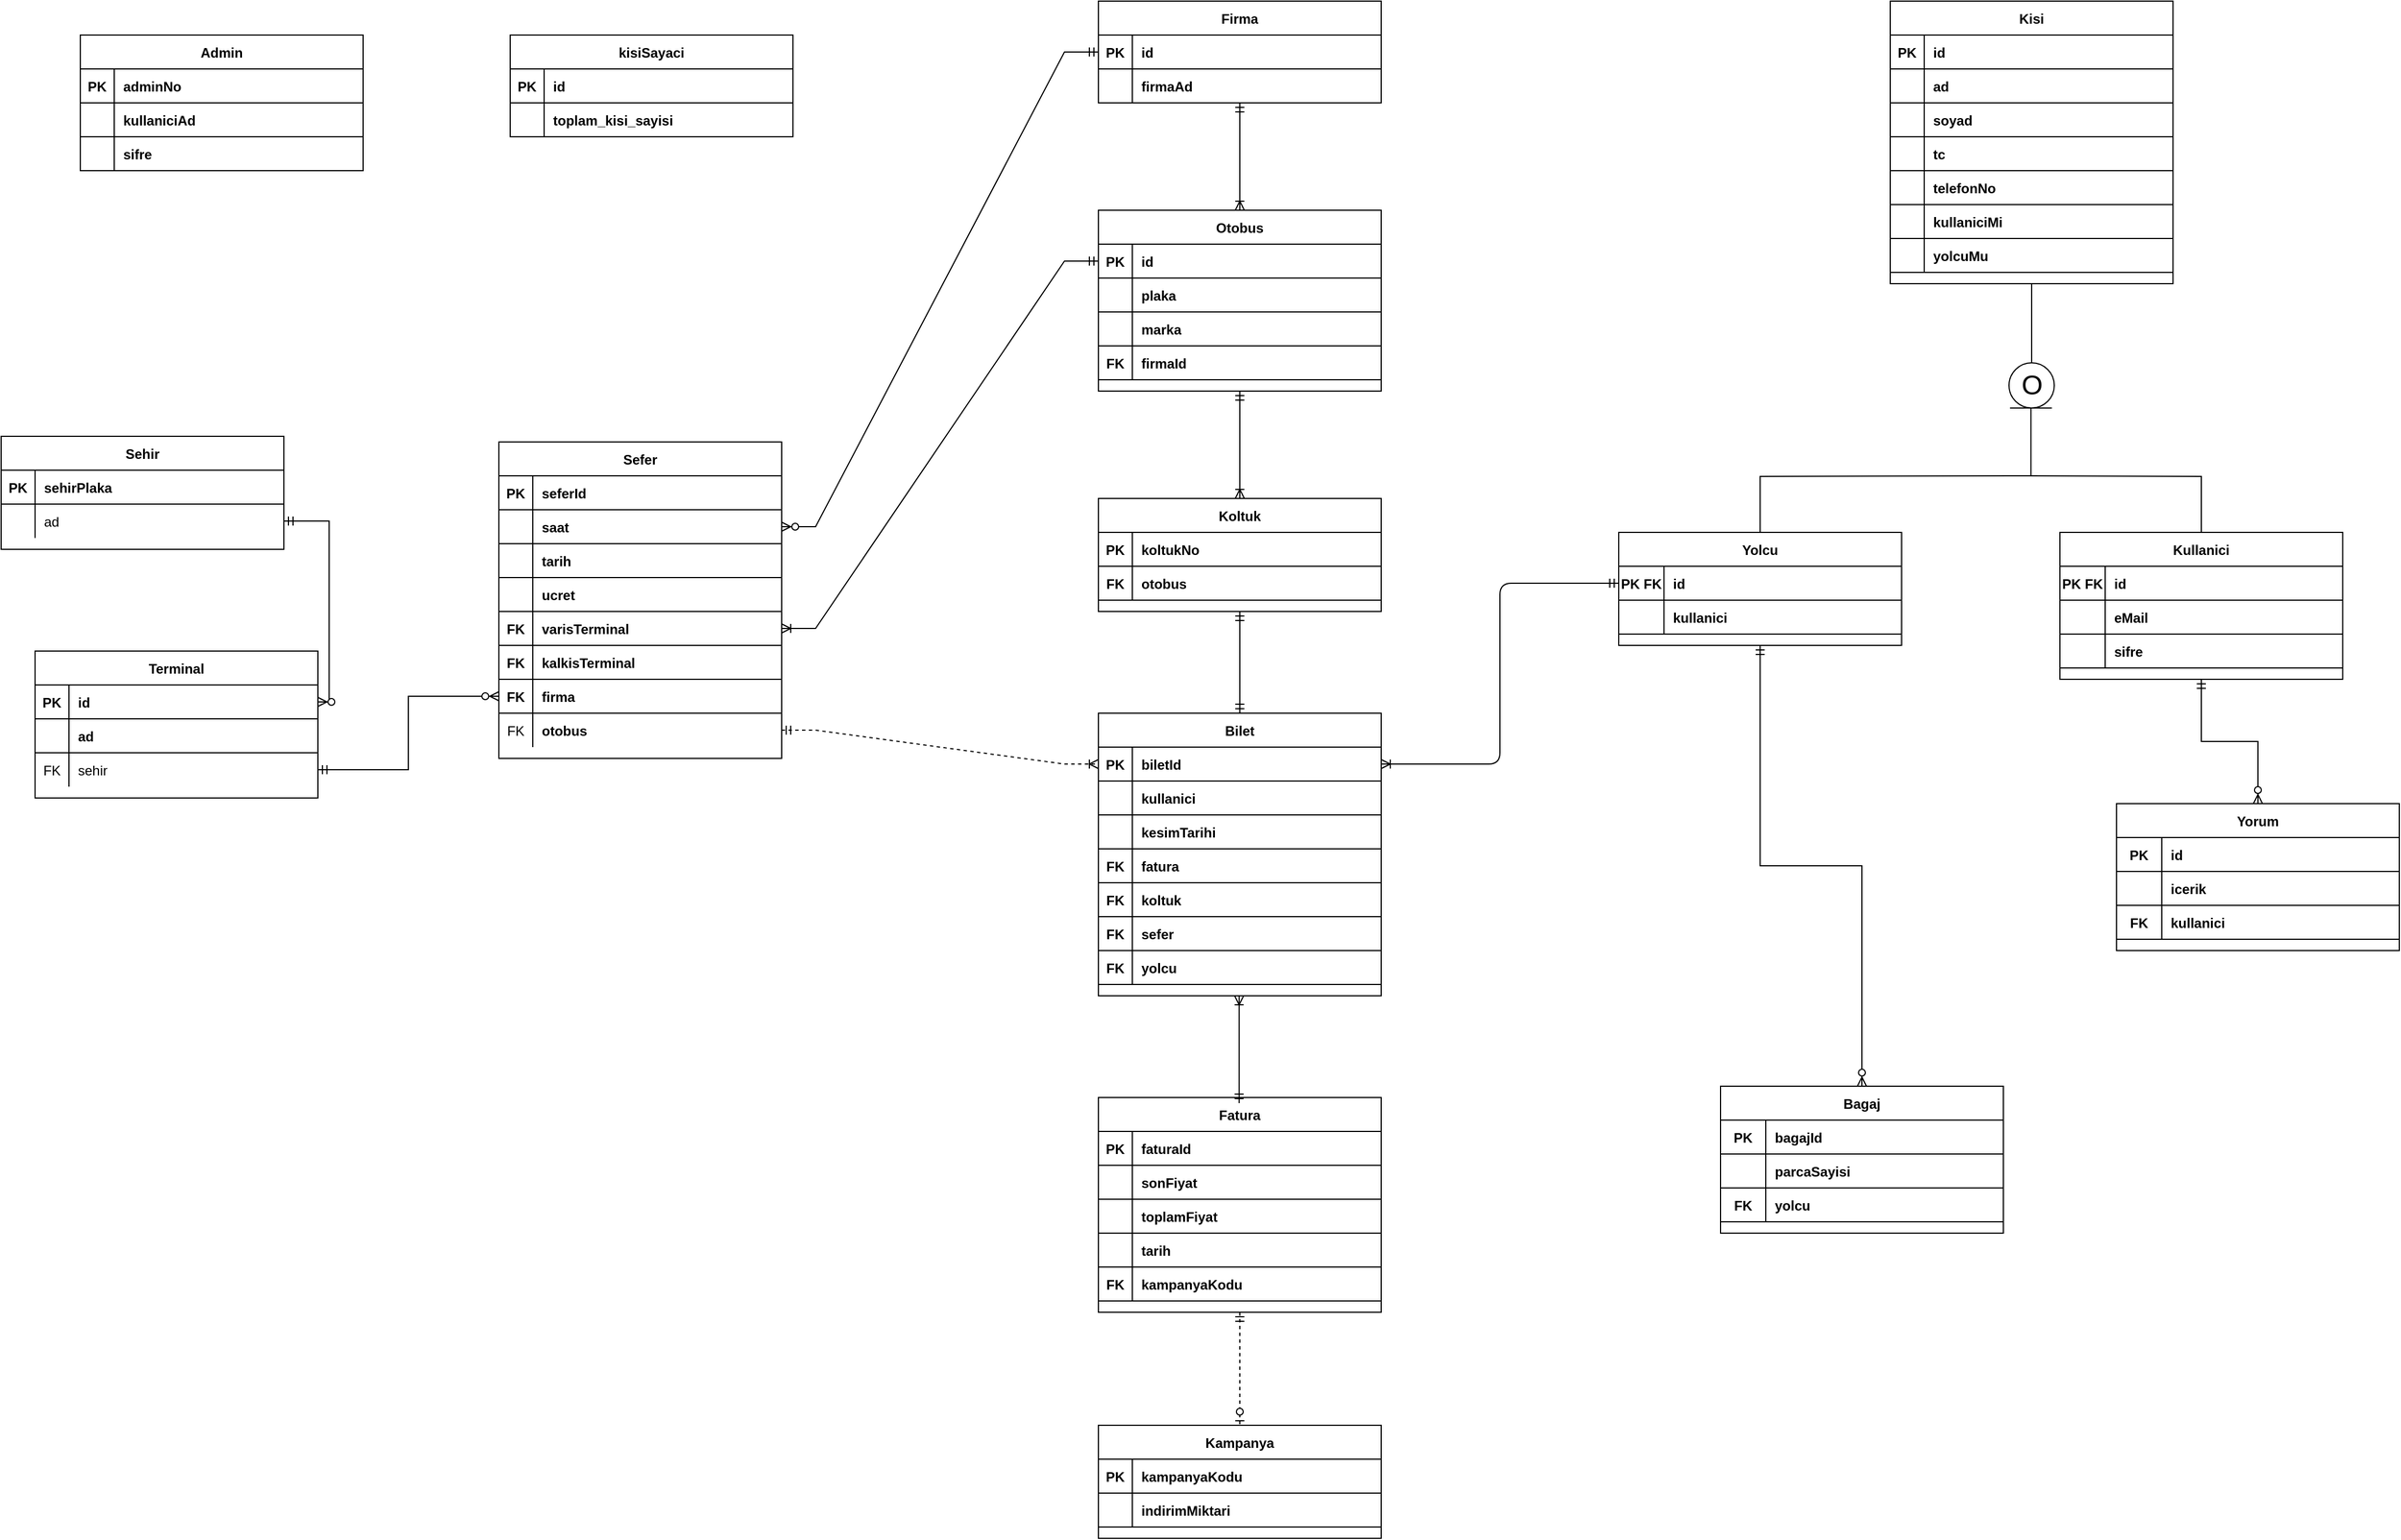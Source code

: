 <mxfile version="25.0.3">
  <diagram id="R2lEEEUBdFMjLlhIrx00" name="Page-1">
    <mxGraphModel dx="351" dy="745" grid="1" gridSize="10" guides="1" tooltips="1" connect="1" arrows="1" fold="1" page="1" pageScale="1" pageWidth="850" pageHeight="1100" math="0" shadow="0" extFonts="Permanent Marker^https://fonts.googleapis.com/css?family=Permanent+Marker">
      <root>
        <mxCell id="0" />
        <mxCell id="1" parent="0" />
        <mxCell id="C-vyLk0tnHw3VtMMgP7b-2" value="Terminal" style="shape=table;startSize=30;container=1;collapsible=1;childLayout=tableLayout;fixedRows=1;rowLines=0;fontStyle=1;align=center;resizeLast=1;" parent="1" vertex="1">
          <mxGeometry x="60" y="585" width="250" height="130" as="geometry" />
        </mxCell>
        <mxCell id="Szte_byhDPUM_8T6oh9U-47" style="shape=partialRectangle;collapsible=0;dropTarget=0;pointerEvents=0;fillColor=none;points=[[0,0.5],[1,0.5]];portConstraint=eastwest;top=0;left=0;right=0;bottom=1;" parent="C-vyLk0tnHw3VtMMgP7b-2" vertex="1">
          <mxGeometry y="30" width="250" height="30" as="geometry" />
        </mxCell>
        <mxCell id="Szte_byhDPUM_8T6oh9U-48" value="PK" style="shape=partialRectangle;overflow=hidden;connectable=0;fillColor=none;top=0;left=0;bottom=0;right=0;fontStyle=1;" parent="Szte_byhDPUM_8T6oh9U-47" vertex="1">
          <mxGeometry width="30" height="30" as="geometry">
            <mxRectangle width="30" height="30" as="alternateBounds" />
          </mxGeometry>
        </mxCell>
        <mxCell id="Szte_byhDPUM_8T6oh9U-49" value="id" style="shape=partialRectangle;overflow=hidden;connectable=0;fillColor=none;top=0;left=0;bottom=0;right=0;align=left;spacingLeft=6;fontStyle=1;" parent="Szte_byhDPUM_8T6oh9U-47" vertex="1">
          <mxGeometry x="30" width="220" height="30" as="geometry">
            <mxRectangle width="220" height="30" as="alternateBounds" />
          </mxGeometry>
        </mxCell>
        <mxCell id="C-vyLk0tnHw3VtMMgP7b-3" value="" style="shape=partialRectangle;collapsible=0;dropTarget=0;pointerEvents=0;fillColor=none;points=[[0,0.5],[1,0.5]];portConstraint=eastwest;top=0;left=0;right=0;bottom=1;" parent="C-vyLk0tnHw3VtMMgP7b-2" vertex="1">
          <mxGeometry y="60" width="250" height="30" as="geometry" />
        </mxCell>
        <mxCell id="C-vyLk0tnHw3VtMMgP7b-4" value="" style="shape=partialRectangle;overflow=hidden;connectable=0;fillColor=none;top=0;left=0;bottom=0;right=0;fontStyle=1;" parent="C-vyLk0tnHw3VtMMgP7b-3" vertex="1">
          <mxGeometry width="30" height="30" as="geometry">
            <mxRectangle width="30" height="30" as="alternateBounds" />
          </mxGeometry>
        </mxCell>
        <mxCell id="C-vyLk0tnHw3VtMMgP7b-5" value="ad" style="shape=partialRectangle;overflow=hidden;connectable=0;fillColor=none;top=0;left=0;bottom=0;right=0;align=left;spacingLeft=6;fontStyle=1;" parent="C-vyLk0tnHw3VtMMgP7b-3" vertex="1">
          <mxGeometry x="30" width="220" height="30" as="geometry">
            <mxRectangle width="220" height="30" as="alternateBounds" />
          </mxGeometry>
        </mxCell>
        <mxCell id="C-vyLk0tnHw3VtMMgP7b-6" value="" style="shape=partialRectangle;collapsible=0;dropTarget=0;pointerEvents=0;fillColor=none;points=[[0,0.5],[1,0.5]];portConstraint=eastwest;top=0;left=0;right=0;bottom=0;" parent="C-vyLk0tnHw3VtMMgP7b-2" vertex="1">
          <mxGeometry y="90" width="250" height="30" as="geometry" />
        </mxCell>
        <mxCell id="C-vyLk0tnHw3VtMMgP7b-7" value="FK" style="shape=partialRectangle;overflow=hidden;connectable=0;fillColor=none;top=0;left=0;bottom=0;right=0;" parent="C-vyLk0tnHw3VtMMgP7b-6" vertex="1">
          <mxGeometry width="30" height="30" as="geometry">
            <mxRectangle width="30" height="30" as="alternateBounds" />
          </mxGeometry>
        </mxCell>
        <mxCell id="C-vyLk0tnHw3VtMMgP7b-8" value="sehir" style="shape=partialRectangle;overflow=hidden;connectable=0;fillColor=none;top=0;left=0;bottom=0;right=0;align=left;spacingLeft=6;" parent="C-vyLk0tnHw3VtMMgP7b-6" vertex="1">
          <mxGeometry x="30" width="220" height="30" as="geometry">
            <mxRectangle width="220" height="30" as="alternateBounds" />
          </mxGeometry>
        </mxCell>
        <mxCell id="C-vyLk0tnHw3VtMMgP7b-13" value="Sehir" style="shape=table;startSize=30;container=1;collapsible=1;childLayout=tableLayout;fixedRows=1;rowLines=0;fontStyle=1;align=center;resizeLast=1;" parent="1" vertex="1">
          <mxGeometry x="30" y="395" width="250" height="100" as="geometry" />
        </mxCell>
        <mxCell id="C-vyLk0tnHw3VtMMgP7b-14" value="" style="shape=partialRectangle;collapsible=0;dropTarget=0;pointerEvents=0;fillColor=none;points=[[0,0.5],[1,0.5]];portConstraint=eastwest;top=0;left=0;right=0;bottom=1;" parent="C-vyLk0tnHw3VtMMgP7b-13" vertex="1">
          <mxGeometry y="30" width="250" height="30" as="geometry" />
        </mxCell>
        <mxCell id="C-vyLk0tnHw3VtMMgP7b-15" value="PK" style="shape=partialRectangle;overflow=hidden;connectable=0;fillColor=none;top=0;left=0;bottom=0;right=0;fontStyle=1;" parent="C-vyLk0tnHw3VtMMgP7b-14" vertex="1">
          <mxGeometry width="30" height="30" as="geometry">
            <mxRectangle width="30" height="30" as="alternateBounds" />
          </mxGeometry>
        </mxCell>
        <mxCell id="C-vyLk0tnHw3VtMMgP7b-16" value="sehirPlaka" style="shape=partialRectangle;overflow=hidden;connectable=0;fillColor=none;top=0;left=0;bottom=0;right=0;align=left;spacingLeft=6;fontStyle=1;" parent="C-vyLk0tnHw3VtMMgP7b-14" vertex="1">
          <mxGeometry x="30" width="220" height="30" as="geometry">
            <mxRectangle width="220" height="30" as="alternateBounds" />
          </mxGeometry>
        </mxCell>
        <mxCell id="C-vyLk0tnHw3VtMMgP7b-17" value="" style="shape=partialRectangle;collapsible=0;dropTarget=0;pointerEvents=0;fillColor=none;points=[[0,0.5],[1,0.5]];portConstraint=eastwest;top=0;left=0;right=0;bottom=0;" parent="C-vyLk0tnHw3VtMMgP7b-13" vertex="1">
          <mxGeometry y="60" width="250" height="30" as="geometry" />
        </mxCell>
        <mxCell id="C-vyLk0tnHw3VtMMgP7b-18" value="" style="shape=partialRectangle;overflow=hidden;connectable=0;fillColor=none;top=0;left=0;bottom=0;right=0;" parent="C-vyLk0tnHw3VtMMgP7b-17" vertex="1">
          <mxGeometry width="30" height="30" as="geometry">
            <mxRectangle width="30" height="30" as="alternateBounds" />
          </mxGeometry>
        </mxCell>
        <mxCell id="C-vyLk0tnHw3VtMMgP7b-19" value="ad" style="shape=partialRectangle;overflow=hidden;connectable=0;fillColor=none;top=0;left=0;bottom=0;right=0;align=left;spacingLeft=6;" parent="C-vyLk0tnHw3VtMMgP7b-17" vertex="1">
          <mxGeometry x="30" width="220" height="30" as="geometry">
            <mxRectangle width="220" height="30" as="alternateBounds" />
          </mxGeometry>
        </mxCell>
        <mxCell id="C-vyLk0tnHw3VtMMgP7b-23" value="Sefer" style="shape=table;startSize=30;container=1;collapsible=1;childLayout=tableLayout;fixedRows=1;rowLines=0;fontStyle=1;align=center;resizeLast=1;" parent="1" vertex="1">
          <mxGeometry x="470" y="400" width="250" height="280" as="geometry" />
        </mxCell>
        <mxCell id="Szte_byhDPUM_8T6oh9U-44" style="shape=partialRectangle;collapsible=0;dropTarget=0;pointerEvents=0;fillColor=none;points=[[0,0.5],[1,0.5]];portConstraint=eastwest;top=0;left=0;right=0;bottom=1;" parent="C-vyLk0tnHw3VtMMgP7b-23" vertex="1">
          <mxGeometry y="30" width="250" height="30" as="geometry" />
        </mxCell>
        <mxCell id="Szte_byhDPUM_8T6oh9U-45" value="PK" style="shape=partialRectangle;overflow=hidden;connectable=0;fillColor=none;top=0;left=0;bottom=0;right=0;fontStyle=1;" parent="Szte_byhDPUM_8T6oh9U-44" vertex="1">
          <mxGeometry width="30" height="30" as="geometry">
            <mxRectangle width="30" height="30" as="alternateBounds" />
          </mxGeometry>
        </mxCell>
        <mxCell id="Szte_byhDPUM_8T6oh9U-46" value="seferId" style="shape=partialRectangle;overflow=hidden;connectable=0;fillColor=none;top=0;left=0;bottom=0;right=0;align=left;spacingLeft=6;fontStyle=1;" parent="Szte_byhDPUM_8T6oh9U-44" vertex="1">
          <mxGeometry x="30" width="220" height="30" as="geometry">
            <mxRectangle width="220" height="30" as="alternateBounds" />
          </mxGeometry>
        </mxCell>
        <mxCell id="Szte_byhDPUM_8T6oh9U-41" style="shape=partialRectangle;collapsible=0;dropTarget=0;pointerEvents=0;fillColor=none;points=[[0,0.5],[1,0.5]];portConstraint=eastwest;top=0;left=0;right=0;bottom=1;" parent="C-vyLk0tnHw3VtMMgP7b-23" vertex="1">
          <mxGeometry y="60" width="250" height="30" as="geometry" />
        </mxCell>
        <mxCell id="Szte_byhDPUM_8T6oh9U-42" style="shape=partialRectangle;overflow=hidden;connectable=0;fillColor=none;top=0;left=0;bottom=0;right=0;fontStyle=1;" parent="Szte_byhDPUM_8T6oh9U-41" vertex="1">
          <mxGeometry width="30" height="30" as="geometry">
            <mxRectangle width="30" height="30" as="alternateBounds" />
          </mxGeometry>
        </mxCell>
        <mxCell id="Szte_byhDPUM_8T6oh9U-43" value="saat" style="shape=partialRectangle;overflow=hidden;connectable=0;fillColor=none;top=0;left=0;bottom=0;right=0;align=left;spacingLeft=6;fontStyle=1;" parent="Szte_byhDPUM_8T6oh9U-41" vertex="1">
          <mxGeometry x="30" width="220" height="30" as="geometry">
            <mxRectangle width="220" height="30" as="alternateBounds" />
          </mxGeometry>
        </mxCell>
        <mxCell id="Szte_byhDPUM_8T6oh9U-38" style="shape=partialRectangle;collapsible=0;dropTarget=0;pointerEvents=0;fillColor=none;points=[[0,0.5],[1,0.5]];portConstraint=eastwest;top=0;left=0;right=0;bottom=1;" parent="C-vyLk0tnHw3VtMMgP7b-23" vertex="1">
          <mxGeometry y="90" width="250" height="30" as="geometry" />
        </mxCell>
        <mxCell id="Szte_byhDPUM_8T6oh9U-39" style="shape=partialRectangle;overflow=hidden;connectable=0;fillColor=none;top=0;left=0;bottom=0;right=0;fontStyle=1;" parent="Szte_byhDPUM_8T6oh9U-38" vertex="1">
          <mxGeometry width="30" height="30" as="geometry">
            <mxRectangle width="30" height="30" as="alternateBounds" />
          </mxGeometry>
        </mxCell>
        <mxCell id="Szte_byhDPUM_8T6oh9U-40" value="tarih" style="shape=partialRectangle;overflow=hidden;connectable=0;fillColor=none;top=0;left=0;bottom=0;right=0;align=left;spacingLeft=6;fontStyle=1;" parent="Szte_byhDPUM_8T6oh9U-38" vertex="1">
          <mxGeometry x="30" width="220" height="30" as="geometry">
            <mxRectangle width="220" height="30" as="alternateBounds" />
          </mxGeometry>
        </mxCell>
        <mxCell id="Szte_byhDPUM_8T6oh9U-35" style="shape=partialRectangle;collapsible=0;dropTarget=0;pointerEvents=0;fillColor=none;points=[[0,0.5],[1,0.5]];portConstraint=eastwest;top=0;left=0;right=0;bottom=1;" parent="C-vyLk0tnHw3VtMMgP7b-23" vertex="1">
          <mxGeometry y="120" width="250" height="30" as="geometry" />
        </mxCell>
        <mxCell id="Szte_byhDPUM_8T6oh9U-36" value="" style="shape=partialRectangle;overflow=hidden;connectable=0;fillColor=none;top=0;left=0;bottom=0;right=0;fontStyle=1;" parent="Szte_byhDPUM_8T6oh9U-35" vertex="1">
          <mxGeometry width="30" height="30" as="geometry">
            <mxRectangle width="30" height="30" as="alternateBounds" />
          </mxGeometry>
        </mxCell>
        <mxCell id="Szte_byhDPUM_8T6oh9U-37" value="ucret" style="shape=partialRectangle;overflow=hidden;connectable=0;fillColor=none;top=0;left=0;bottom=0;right=0;align=left;spacingLeft=6;fontStyle=1;" parent="Szte_byhDPUM_8T6oh9U-35" vertex="1">
          <mxGeometry x="30" width="220" height="30" as="geometry">
            <mxRectangle width="220" height="30" as="alternateBounds" />
          </mxGeometry>
        </mxCell>
        <mxCell id="Szte_byhDPUM_8T6oh9U-32" style="shape=partialRectangle;collapsible=0;dropTarget=0;pointerEvents=0;fillColor=none;points=[[0,0.5],[1,0.5]];portConstraint=eastwest;top=0;left=0;right=0;bottom=1;" parent="C-vyLk0tnHw3VtMMgP7b-23" vertex="1">
          <mxGeometry y="150" width="250" height="30" as="geometry" />
        </mxCell>
        <mxCell id="Szte_byhDPUM_8T6oh9U-33" value="FK" style="shape=partialRectangle;overflow=hidden;connectable=0;fillColor=none;top=0;left=0;bottom=0;right=0;fontStyle=1;" parent="Szte_byhDPUM_8T6oh9U-32" vertex="1">
          <mxGeometry width="30" height="30" as="geometry">
            <mxRectangle width="30" height="30" as="alternateBounds" />
          </mxGeometry>
        </mxCell>
        <mxCell id="Szte_byhDPUM_8T6oh9U-34" value="varisTerminal" style="shape=partialRectangle;overflow=hidden;connectable=0;fillColor=none;top=0;left=0;bottom=0;right=0;align=left;spacingLeft=6;fontStyle=1;" parent="Szte_byhDPUM_8T6oh9U-32" vertex="1">
          <mxGeometry x="30" width="220" height="30" as="geometry">
            <mxRectangle width="220" height="30" as="alternateBounds" />
          </mxGeometry>
        </mxCell>
        <mxCell id="Szte_byhDPUM_8T6oh9U-29" style="shape=partialRectangle;collapsible=0;dropTarget=0;pointerEvents=0;fillColor=none;points=[[0,0.5],[1,0.5]];portConstraint=eastwest;top=0;left=0;right=0;bottom=1;" parent="C-vyLk0tnHw3VtMMgP7b-23" vertex="1">
          <mxGeometry y="180" width="250" height="30" as="geometry" />
        </mxCell>
        <mxCell id="Szte_byhDPUM_8T6oh9U-30" value="FK" style="shape=partialRectangle;overflow=hidden;connectable=0;fillColor=none;top=0;left=0;bottom=0;right=0;fontStyle=1;" parent="Szte_byhDPUM_8T6oh9U-29" vertex="1">
          <mxGeometry width="30" height="30" as="geometry">
            <mxRectangle width="30" height="30" as="alternateBounds" />
          </mxGeometry>
        </mxCell>
        <mxCell id="Szte_byhDPUM_8T6oh9U-31" value="kalkisTerminal" style="shape=partialRectangle;overflow=hidden;connectable=0;fillColor=none;top=0;left=0;bottom=0;right=0;align=left;spacingLeft=6;fontStyle=1;" parent="Szte_byhDPUM_8T6oh9U-29" vertex="1">
          <mxGeometry x="30" width="220" height="30" as="geometry">
            <mxRectangle width="220" height="30" as="alternateBounds" />
          </mxGeometry>
        </mxCell>
        <mxCell id="C-vyLk0tnHw3VtMMgP7b-24" value="" style="shape=partialRectangle;collapsible=0;dropTarget=0;pointerEvents=0;fillColor=none;points=[[0,0.5],[1,0.5]];portConstraint=eastwest;top=0;left=0;right=0;bottom=1;" parent="C-vyLk0tnHw3VtMMgP7b-23" vertex="1">
          <mxGeometry y="210" width="250" height="30" as="geometry" />
        </mxCell>
        <mxCell id="C-vyLk0tnHw3VtMMgP7b-25" value="FK" style="shape=partialRectangle;overflow=hidden;connectable=0;fillColor=none;top=0;left=0;bottom=0;right=0;fontStyle=1;" parent="C-vyLk0tnHw3VtMMgP7b-24" vertex="1">
          <mxGeometry width="30" height="30" as="geometry">
            <mxRectangle width="30" height="30" as="alternateBounds" />
          </mxGeometry>
        </mxCell>
        <mxCell id="C-vyLk0tnHw3VtMMgP7b-26" value="firma" style="shape=partialRectangle;overflow=hidden;connectable=0;fillColor=none;top=0;left=0;bottom=0;right=0;align=left;spacingLeft=6;fontStyle=1;" parent="C-vyLk0tnHw3VtMMgP7b-24" vertex="1">
          <mxGeometry x="30" width="220" height="30" as="geometry">
            <mxRectangle width="220" height="30" as="alternateBounds" />
          </mxGeometry>
        </mxCell>
        <mxCell id="C-vyLk0tnHw3VtMMgP7b-27" value="" style="shape=partialRectangle;collapsible=0;dropTarget=0;pointerEvents=0;fillColor=none;points=[[0,0.5],[1,0.5]];portConstraint=eastwest;top=0;left=0;right=0;bottom=0;" parent="C-vyLk0tnHw3VtMMgP7b-23" vertex="1">
          <mxGeometry y="240" width="250" height="30" as="geometry" />
        </mxCell>
        <mxCell id="C-vyLk0tnHw3VtMMgP7b-28" value="FK" style="shape=partialRectangle;overflow=hidden;connectable=0;fillColor=none;top=0;left=0;bottom=0;right=0;" parent="C-vyLk0tnHw3VtMMgP7b-27" vertex="1">
          <mxGeometry width="30" height="30" as="geometry">
            <mxRectangle width="30" height="30" as="alternateBounds" />
          </mxGeometry>
        </mxCell>
        <mxCell id="C-vyLk0tnHw3VtMMgP7b-29" value="otobus" style="shape=partialRectangle;overflow=hidden;connectable=0;fillColor=none;top=0;left=0;bottom=0;right=0;align=left;spacingLeft=6;fontStyle=1" parent="C-vyLk0tnHw3VtMMgP7b-27" vertex="1">
          <mxGeometry x="30" width="220" height="30" as="geometry">
            <mxRectangle width="220" height="30" as="alternateBounds" />
          </mxGeometry>
        </mxCell>
        <mxCell id="Szte_byhDPUM_8T6oh9U-52" value="Firma" style="shape=table;startSize=30;container=1;collapsible=1;childLayout=tableLayout;fixedRows=1;rowLines=0;fontStyle=1;align=center;resizeLast=1;" parent="1" vertex="1">
          <mxGeometry x="1000" y="10" width="250" height="90" as="geometry" />
        </mxCell>
        <mxCell id="Szte_byhDPUM_8T6oh9U-53" style="shape=partialRectangle;collapsible=0;dropTarget=0;pointerEvents=0;fillColor=none;points=[[0,0.5],[1,0.5]];portConstraint=eastwest;top=0;left=0;right=0;bottom=1;" parent="Szte_byhDPUM_8T6oh9U-52" vertex="1">
          <mxGeometry y="30" width="250" height="30" as="geometry" />
        </mxCell>
        <mxCell id="Szte_byhDPUM_8T6oh9U-54" value="PK" style="shape=partialRectangle;overflow=hidden;connectable=0;fillColor=none;top=0;left=0;bottom=0;right=0;fontStyle=1;" parent="Szte_byhDPUM_8T6oh9U-53" vertex="1">
          <mxGeometry width="30" height="30" as="geometry">
            <mxRectangle width="30" height="30" as="alternateBounds" />
          </mxGeometry>
        </mxCell>
        <mxCell id="Szte_byhDPUM_8T6oh9U-55" value="id" style="shape=partialRectangle;overflow=hidden;connectable=0;fillColor=none;top=0;left=0;bottom=0;right=0;align=left;spacingLeft=6;fontStyle=1;" parent="Szte_byhDPUM_8T6oh9U-53" vertex="1">
          <mxGeometry x="30" width="220" height="30" as="geometry">
            <mxRectangle width="220" height="30" as="alternateBounds" />
          </mxGeometry>
        </mxCell>
        <mxCell id="Szte_byhDPUM_8T6oh9U-56" style="shape=partialRectangle;collapsible=0;dropTarget=0;pointerEvents=0;fillColor=none;points=[[0,0.5],[1,0.5]];portConstraint=eastwest;top=0;left=0;right=0;bottom=1;" parent="Szte_byhDPUM_8T6oh9U-52" vertex="1">
          <mxGeometry y="60" width="250" height="30" as="geometry" />
        </mxCell>
        <mxCell id="Szte_byhDPUM_8T6oh9U-57" style="shape=partialRectangle;overflow=hidden;connectable=0;fillColor=none;top=0;left=0;bottom=0;right=0;fontStyle=1;" parent="Szte_byhDPUM_8T6oh9U-56" vertex="1">
          <mxGeometry width="30" height="30" as="geometry">
            <mxRectangle width="30" height="30" as="alternateBounds" />
          </mxGeometry>
        </mxCell>
        <mxCell id="Szte_byhDPUM_8T6oh9U-58" value="firmaAd" style="shape=partialRectangle;overflow=hidden;connectable=0;fillColor=none;top=0;left=0;bottom=0;right=0;align=left;spacingLeft=6;fontStyle=1;" parent="Szte_byhDPUM_8T6oh9U-56" vertex="1">
          <mxGeometry x="30" width="220" height="30" as="geometry">
            <mxRectangle width="220" height="30" as="alternateBounds" />
          </mxGeometry>
        </mxCell>
        <mxCell id="Szte_byhDPUM_8T6oh9U-82" value="" style="edgeStyle=entityRelationEdgeStyle;fontSize=12;html=1;endArrow=ERzeroToMany;startArrow=ERmandOne;rounded=0;entryX=1;entryY=0.5;entryDx=0;entryDy=0;exitX=0;exitY=0.5;exitDx=0;exitDy=0;" parent="1" source="Szte_byhDPUM_8T6oh9U-53" target="Szte_byhDPUM_8T6oh9U-41" edge="1">
          <mxGeometry width="100" height="100" relative="1" as="geometry">
            <mxPoint x="910" y="60" as="sourcePoint" />
            <mxPoint x="810" y="160" as="targetPoint" />
          </mxGeometry>
        </mxCell>
        <mxCell id="Szte_byhDPUM_8T6oh9U-83" value="Otobus" style="shape=table;startSize=30;container=1;collapsible=1;childLayout=tableLayout;fixedRows=1;rowLines=0;fontStyle=1;align=center;resizeLast=1;" parent="1" vertex="1">
          <mxGeometry x="1000" y="195" width="250" height="160" as="geometry" />
        </mxCell>
        <mxCell id="Szte_byhDPUM_8T6oh9U-84" style="shape=partialRectangle;collapsible=0;dropTarget=0;pointerEvents=0;fillColor=none;points=[[0,0.5],[1,0.5]];portConstraint=eastwest;top=0;left=0;right=0;bottom=1;" parent="Szte_byhDPUM_8T6oh9U-83" vertex="1">
          <mxGeometry y="30" width="250" height="30" as="geometry" />
        </mxCell>
        <mxCell id="Szte_byhDPUM_8T6oh9U-85" value="PK" style="shape=partialRectangle;overflow=hidden;connectable=0;fillColor=none;top=0;left=0;bottom=0;right=0;fontStyle=1;" parent="Szte_byhDPUM_8T6oh9U-84" vertex="1">
          <mxGeometry width="30" height="30" as="geometry">
            <mxRectangle width="30" height="30" as="alternateBounds" />
          </mxGeometry>
        </mxCell>
        <mxCell id="Szte_byhDPUM_8T6oh9U-86" value="id" style="shape=partialRectangle;overflow=hidden;connectable=0;fillColor=none;top=0;left=0;bottom=0;right=0;align=left;spacingLeft=6;fontStyle=1;" parent="Szte_byhDPUM_8T6oh9U-84" vertex="1">
          <mxGeometry x="30" width="220" height="30" as="geometry">
            <mxRectangle width="220" height="30" as="alternateBounds" />
          </mxGeometry>
        </mxCell>
        <mxCell id="Szte_byhDPUM_8T6oh9U-87" style="shape=partialRectangle;collapsible=0;dropTarget=0;pointerEvents=0;fillColor=none;points=[[0,0.5],[1,0.5]];portConstraint=eastwest;top=0;left=0;right=0;bottom=1;" parent="Szte_byhDPUM_8T6oh9U-83" vertex="1">
          <mxGeometry y="60" width="250" height="30" as="geometry" />
        </mxCell>
        <mxCell id="Szte_byhDPUM_8T6oh9U-88" style="shape=partialRectangle;overflow=hidden;connectable=0;fillColor=none;top=0;left=0;bottom=0;right=0;fontStyle=1;" parent="Szte_byhDPUM_8T6oh9U-87" vertex="1">
          <mxGeometry width="30" height="30" as="geometry">
            <mxRectangle width="30" height="30" as="alternateBounds" />
          </mxGeometry>
        </mxCell>
        <mxCell id="Szte_byhDPUM_8T6oh9U-89" value="plaka" style="shape=partialRectangle;overflow=hidden;connectable=0;fillColor=none;top=0;left=0;bottom=0;right=0;align=left;spacingLeft=6;fontStyle=1;" parent="Szte_byhDPUM_8T6oh9U-87" vertex="1">
          <mxGeometry x="30" width="220" height="30" as="geometry">
            <mxRectangle width="220" height="30" as="alternateBounds" />
          </mxGeometry>
        </mxCell>
        <mxCell id="Szte_byhDPUM_8T6oh9U-96" style="shape=partialRectangle;collapsible=0;dropTarget=0;pointerEvents=0;fillColor=none;points=[[0,0.5],[1,0.5]];portConstraint=eastwest;top=0;left=0;right=0;bottom=1;" parent="Szte_byhDPUM_8T6oh9U-83" vertex="1">
          <mxGeometry y="90" width="250" height="30" as="geometry" />
        </mxCell>
        <mxCell id="Szte_byhDPUM_8T6oh9U-97" style="shape=partialRectangle;overflow=hidden;connectable=0;fillColor=none;top=0;left=0;bottom=0;right=0;fontStyle=1;" parent="Szte_byhDPUM_8T6oh9U-96" vertex="1">
          <mxGeometry width="30" height="30" as="geometry">
            <mxRectangle width="30" height="30" as="alternateBounds" />
          </mxGeometry>
        </mxCell>
        <mxCell id="Szte_byhDPUM_8T6oh9U-98" value="marka" style="shape=partialRectangle;overflow=hidden;connectable=0;fillColor=none;top=0;left=0;bottom=0;right=0;align=left;spacingLeft=6;fontStyle=1;" parent="Szte_byhDPUM_8T6oh9U-96" vertex="1">
          <mxGeometry x="30" width="220" height="30" as="geometry">
            <mxRectangle width="220" height="30" as="alternateBounds" />
          </mxGeometry>
        </mxCell>
        <mxCell id="Szte_byhDPUM_8T6oh9U-99" style="shape=partialRectangle;collapsible=0;dropTarget=0;pointerEvents=0;fillColor=none;points=[[0,0.5],[1,0.5]];portConstraint=eastwest;top=0;left=0;right=0;bottom=1;" parent="Szte_byhDPUM_8T6oh9U-83" vertex="1">
          <mxGeometry y="120" width="250" height="30" as="geometry" />
        </mxCell>
        <mxCell id="Szte_byhDPUM_8T6oh9U-100" value="FK" style="shape=partialRectangle;overflow=hidden;connectable=0;fillColor=none;top=0;left=0;bottom=0;right=0;fontStyle=1;" parent="Szte_byhDPUM_8T6oh9U-99" vertex="1">
          <mxGeometry width="30" height="30" as="geometry">
            <mxRectangle width="30" height="30" as="alternateBounds" />
          </mxGeometry>
        </mxCell>
        <mxCell id="Szte_byhDPUM_8T6oh9U-101" value="firmaId" style="shape=partialRectangle;overflow=hidden;connectable=0;fillColor=none;top=0;left=0;bottom=0;right=0;align=left;spacingLeft=6;fontStyle=1;" parent="Szte_byhDPUM_8T6oh9U-99" vertex="1">
          <mxGeometry x="30" width="220" height="30" as="geometry">
            <mxRectangle width="220" height="30" as="alternateBounds" />
          </mxGeometry>
        </mxCell>
        <mxCell id="Szte_byhDPUM_8T6oh9U-102" value="" style="fontSize=12;html=1;endArrow=ERoneToMany;startArrow=ERmandOne;rounded=1;jumpSize=2;movable=1;resizable=1;rotatable=1;deletable=1;editable=1;locked=0;connectable=1;" parent="1" source="Szte_byhDPUM_8T6oh9U-56" target="Szte_byhDPUM_8T6oh9U-83" edge="1">
          <mxGeometry width="100" height="100" relative="1" as="geometry">
            <mxPoint x="850" y="160" as="sourcePoint" />
            <mxPoint x="840" y="315" as="targetPoint" />
          </mxGeometry>
        </mxCell>
        <mxCell id="Szte_byhDPUM_8T6oh9U-132" value="Koltuk" style="shape=table;startSize=30;container=1;collapsible=1;childLayout=tableLayout;fixedRows=1;rowLines=0;fontStyle=1;align=center;resizeLast=1;" parent="1" vertex="1">
          <mxGeometry x="1000" y="450" width="250" height="100" as="geometry" />
        </mxCell>
        <mxCell id="Szte_byhDPUM_8T6oh9U-133" style="shape=partialRectangle;collapsible=0;dropTarget=0;pointerEvents=0;fillColor=none;points=[[0,0.5],[1,0.5]];portConstraint=eastwest;top=0;left=0;right=0;bottom=1;" parent="Szte_byhDPUM_8T6oh9U-132" vertex="1">
          <mxGeometry y="30" width="250" height="30" as="geometry" />
        </mxCell>
        <mxCell id="Szte_byhDPUM_8T6oh9U-134" value="PK" style="shape=partialRectangle;overflow=hidden;connectable=0;fillColor=none;top=0;left=0;bottom=0;right=0;fontStyle=1;" parent="Szte_byhDPUM_8T6oh9U-133" vertex="1">
          <mxGeometry width="30" height="30" as="geometry">
            <mxRectangle width="30" height="30" as="alternateBounds" />
          </mxGeometry>
        </mxCell>
        <mxCell id="Szte_byhDPUM_8T6oh9U-135" value="koltukNo" style="shape=partialRectangle;overflow=hidden;connectable=0;fillColor=none;top=0;left=0;bottom=0;right=0;align=left;spacingLeft=6;fontStyle=1;" parent="Szte_byhDPUM_8T6oh9U-133" vertex="1">
          <mxGeometry x="30" width="220" height="30" as="geometry">
            <mxRectangle width="220" height="30" as="alternateBounds" />
          </mxGeometry>
        </mxCell>
        <mxCell id="Szte_byhDPUM_8T6oh9U-136" style="shape=partialRectangle;collapsible=0;dropTarget=0;pointerEvents=0;fillColor=none;points=[[0,0.5],[1,0.5]];portConstraint=eastwest;top=0;left=0;right=0;bottom=1;" parent="Szte_byhDPUM_8T6oh9U-132" vertex="1">
          <mxGeometry y="60" width="250" height="30" as="geometry" />
        </mxCell>
        <mxCell id="Szte_byhDPUM_8T6oh9U-137" value="FK" style="shape=partialRectangle;overflow=hidden;connectable=0;fillColor=none;top=0;left=0;bottom=0;right=0;fontStyle=1;" parent="Szte_byhDPUM_8T6oh9U-136" vertex="1">
          <mxGeometry width="30" height="30" as="geometry">
            <mxRectangle width="30" height="30" as="alternateBounds" />
          </mxGeometry>
        </mxCell>
        <mxCell id="Szte_byhDPUM_8T6oh9U-138" value="otobus" style="shape=partialRectangle;overflow=hidden;connectable=0;fillColor=none;top=0;left=0;bottom=0;right=0;align=left;spacingLeft=6;fontStyle=1;" parent="Szte_byhDPUM_8T6oh9U-136" vertex="1">
          <mxGeometry x="30" width="220" height="30" as="geometry">
            <mxRectangle width="220" height="30" as="alternateBounds" />
          </mxGeometry>
        </mxCell>
        <mxCell id="Szte_byhDPUM_8T6oh9U-145" value="" style="fontSize=12;html=1;endArrow=ERoneToMany;startArrow=ERmandOne;rounded=1;jumpSize=2;movable=1;resizable=1;rotatable=1;deletable=1;editable=1;locked=0;connectable=1;" parent="1" target="Szte_byhDPUM_8T6oh9U-132" edge="1">
          <mxGeometry width="100" height="100" relative="1" as="geometry">
            <mxPoint x="1125" y="355" as="sourcePoint" />
            <mxPoint x="840" y="570" as="targetPoint" />
          </mxGeometry>
        </mxCell>
        <mxCell id="Szte_byhDPUM_8T6oh9U-148" value="Bilet" style="shape=table;startSize=30;container=1;collapsible=1;childLayout=tableLayout;fixedRows=1;rowLines=0;fontStyle=1;align=center;resizeLast=1;" parent="1" vertex="1">
          <mxGeometry x="1000" y="640" width="250" height="250" as="geometry" />
        </mxCell>
        <mxCell id="Szte_byhDPUM_8T6oh9U-149" style="shape=partialRectangle;collapsible=0;dropTarget=0;pointerEvents=0;fillColor=none;points=[[0,0.5],[1,0.5]];portConstraint=eastwest;top=0;left=0;right=0;bottom=1;" parent="Szte_byhDPUM_8T6oh9U-148" vertex="1">
          <mxGeometry y="30" width="250" height="30" as="geometry" />
        </mxCell>
        <mxCell id="Szte_byhDPUM_8T6oh9U-150" value="PK" style="shape=partialRectangle;overflow=hidden;connectable=0;fillColor=none;top=0;left=0;bottom=0;right=0;fontStyle=1;" parent="Szte_byhDPUM_8T6oh9U-149" vertex="1">
          <mxGeometry width="30" height="30" as="geometry">
            <mxRectangle width="30" height="30" as="alternateBounds" />
          </mxGeometry>
        </mxCell>
        <mxCell id="Szte_byhDPUM_8T6oh9U-151" value="biletId" style="shape=partialRectangle;overflow=hidden;connectable=0;fillColor=none;top=0;left=0;bottom=0;right=0;align=left;spacingLeft=6;fontStyle=1;" parent="Szte_byhDPUM_8T6oh9U-149" vertex="1">
          <mxGeometry x="30" width="220" height="30" as="geometry">
            <mxRectangle width="220" height="30" as="alternateBounds" />
          </mxGeometry>
        </mxCell>
        <mxCell id="Szte_byhDPUM_8T6oh9U-152" style="shape=partialRectangle;collapsible=0;dropTarget=0;pointerEvents=0;fillColor=none;points=[[0,0.5],[1,0.5]];portConstraint=eastwest;top=0;left=0;right=0;bottom=1;" parent="Szte_byhDPUM_8T6oh9U-148" vertex="1">
          <mxGeometry y="60" width="250" height="30" as="geometry" />
        </mxCell>
        <mxCell id="Szte_byhDPUM_8T6oh9U-153" style="shape=partialRectangle;overflow=hidden;connectable=0;fillColor=none;top=0;left=0;bottom=0;right=0;fontStyle=1;" parent="Szte_byhDPUM_8T6oh9U-152" vertex="1">
          <mxGeometry width="30" height="30" as="geometry">
            <mxRectangle width="30" height="30" as="alternateBounds" />
          </mxGeometry>
        </mxCell>
        <mxCell id="Szte_byhDPUM_8T6oh9U-154" value="kullanici" style="shape=partialRectangle;overflow=hidden;connectable=0;fillColor=none;top=0;left=0;bottom=0;right=0;align=left;spacingLeft=6;fontStyle=1;" parent="Szte_byhDPUM_8T6oh9U-152" vertex="1">
          <mxGeometry x="30" width="220" height="30" as="geometry">
            <mxRectangle width="220" height="30" as="alternateBounds" />
          </mxGeometry>
        </mxCell>
        <mxCell id="Szte_byhDPUM_8T6oh9U-155" style="shape=partialRectangle;collapsible=0;dropTarget=0;pointerEvents=0;fillColor=none;points=[[0,0.5],[1,0.5]];portConstraint=eastwest;top=0;left=0;right=0;bottom=1;" parent="Szte_byhDPUM_8T6oh9U-148" vertex="1">
          <mxGeometry y="90" width="250" height="30" as="geometry" />
        </mxCell>
        <mxCell id="Szte_byhDPUM_8T6oh9U-156" style="shape=partialRectangle;overflow=hidden;connectable=0;fillColor=none;top=0;left=0;bottom=0;right=0;fontStyle=1;" parent="Szte_byhDPUM_8T6oh9U-155" vertex="1">
          <mxGeometry width="30" height="30" as="geometry">
            <mxRectangle width="30" height="30" as="alternateBounds" />
          </mxGeometry>
        </mxCell>
        <mxCell id="Szte_byhDPUM_8T6oh9U-157" value="kesimTarihi" style="shape=partialRectangle;overflow=hidden;connectable=0;fillColor=none;top=0;left=0;bottom=0;right=0;align=left;spacingLeft=6;fontStyle=1;" parent="Szte_byhDPUM_8T6oh9U-155" vertex="1">
          <mxGeometry x="30" width="220" height="30" as="geometry">
            <mxRectangle width="220" height="30" as="alternateBounds" />
          </mxGeometry>
        </mxCell>
        <mxCell id="Szte_byhDPUM_8T6oh9U-158" style="shape=partialRectangle;collapsible=0;dropTarget=0;pointerEvents=0;fillColor=none;points=[[0,0.5],[1,0.5]];portConstraint=eastwest;top=0;left=0;right=0;bottom=1;" parent="Szte_byhDPUM_8T6oh9U-148" vertex="1">
          <mxGeometry y="120" width="250" height="30" as="geometry" />
        </mxCell>
        <mxCell id="Szte_byhDPUM_8T6oh9U-159" value="FK" style="shape=partialRectangle;overflow=hidden;connectable=0;fillColor=none;top=0;left=0;bottom=0;right=0;fontStyle=1;" parent="Szte_byhDPUM_8T6oh9U-158" vertex="1">
          <mxGeometry width="30" height="30" as="geometry">
            <mxRectangle width="30" height="30" as="alternateBounds" />
          </mxGeometry>
        </mxCell>
        <mxCell id="Szte_byhDPUM_8T6oh9U-160" value="fatura" style="shape=partialRectangle;overflow=hidden;connectable=0;fillColor=none;top=0;left=0;bottom=0;right=0;align=left;spacingLeft=6;fontStyle=1;" parent="Szte_byhDPUM_8T6oh9U-158" vertex="1">
          <mxGeometry x="30" width="220" height="30" as="geometry">
            <mxRectangle width="220" height="30" as="alternateBounds" />
          </mxGeometry>
        </mxCell>
        <mxCell id="Szte_byhDPUM_8T6oh9U-162" style="shape=partialRectangle;collapsible=0;dropTarget=0;pointerEvents=0;fillColor=none;points=[[0,0.5],[1,0.5]];portConstraint=eastwest;top=0;left=0;right=0;bottom=1;" parent="Szte_byhDPUM_8T6oh9U-148" vertex="1">
          <mxGeometry y="150" width="250" height="30" as="geometry" />
        </mxCell>
        <mxCell id="Szte_byhDPUM_8T6oh9U-163" value="FK" style="shape=partialRectangle;overflow=hidden;connectable=0;fillColor=none;top=0;left=0;bottom=0;right=0;fontStyle=1;" parent="Szte_byhDPUM_8T6oh9U-162" vertex="1">
          <mxGeometry width="30" height="30" as="geometry">
            <mxRectangle width="30" height="30" as="alternateBounds" />
          </mxGeometry>
        </mxCell>
        <mxCell id="Szte_byhDPUM_8T6oh9U-164" value="koltuk" style="shape=partialRectangle;overflow=hidden;connectable=0;fillColor=none;top=0;left=0;bottom=0;right=0;align=left;spacingLeft=6;fontStyle=1;" parent="Szte_byhDPUM_8T6oh9U-162" vertex="1">
          <mxGeometry x="30" width="220" height="30" as="geometry">
            <mxRectangle width="220" height="30" as="alternateBounds" />
          </mxGeometry>
        </mxCell>
        <mxCell id="Szte_byhDPUM_8T6oh9U-165" style="shape=partialRectangle;collapsible=0;dropTarget=0;pointerEvents=0;fillColor=none;points=[[0,0.5],[1,0.5]];portConstraint=eastwest;top=0;left=0;right=0;bottom=1;" parent="Szte_byhDPUM_8T6oh9U-148" vertex="1">
          <mxGeometry y="180" width="250" height="30" as="geometry" />
        </mxCell>
        <mxCell id="Szte_byhDPUM_8T6oh9U-166" value="FK" style="shape=partialRectangle;overflow=hidden;connectable=0;fillColor=none;top=0;left=0;bottom=0;right=0;fontStyle=1;" parent="Szte_byhDPUM_8T6oh9U-165" vertex="1">
          <mxGeometry width="30" height="30" as="geometry">
            <mxRectangle width="30" height="30" as="alternateBounds" />
          </mxGeometry>
        </mxCell>
        <mxCell id="Szte_byhDPUM_8T6oh9U-167" value="sefer" style="shape=partialRectangle;overflow=hidden;connectable=0;fillColor=none;top=0;left=0;bottom=0;right=0;align=left;spacingLeft=6;fontStyle=1;" parent="Szte_byhDPUM_8T6oh9U-165" vertex="1">
          <mxGeometry x="30" width="220" height="30" as="geometry">
            <mxRectangle width="220" height="30" as="alternateBounds" />
          </mxGeometry>
        </mxCell>
        <mxCell id="Szte_byhDPUM_8T6oh9U-168" style="shape=partialRectangle;collapsible=0;dropTarget=0;pointerEvents=0;fillColor=none;points=[[0,0.5],[1,0.5]];portConstraint=eastwest;top=0;left=0;right=0;bottom=1;" parent="Szte_byhDPUM_8T6oh9U-148" vertex="1">
          <mxGeometry y="210" width="250" height="30" as="geometry" />
        </mxCell>
        <mxCell id="Szte_byhDPUM_8T6oh9U-169" value="FK" style="shape=partialRectangle;overflow=hidden;connectable=0;fillColor=none;top=0;left=0;bottom=0;right=0;fontStyle=1;" parent="Szte_byhDPUM_8T6oh9U-168" vertex="1">
          <mxGeometry width="30" height="30" as="geometry">
            <mxRectangle width="30" height="30" as="alternateBounds" />
          </mxGeometry>
        </mxCell>
        <mxCell id="Szte_byhDPUM_8T6oh9U-170" value="yolcu" style="shape=partialRectangle;overflow=hidden;connectable=0;fillColor=none;top=0;left=0;bottom=0;right=0;align=left;spacingLeft=6;fontStyle=1;" parent="Szte_byhDPUM_8T6oh9U-168" vertex="1">
          <mxGeometry x="30" width="220" height="30" as="geometry">
            <mxRectangle width="220" height="30" as="alternateBounds" />
          </mxGeometry>
        </mxCell>
        <mxCell id="Szte_byhDPUM_8T6oh9U-172" value="Fatura" style="shape=table;startSize=30;container=1;collapsible=1;childLayout=tableLayout;fixedRows=1;rowLines=0;fontStyle=1;align=center;resizeLast=1;" parent="1" vertex="1">
          <mxGeometry x="1000" y="980" width="250" height="190" as="geometry" />
        </mxCell>
        <mxCell id="Szte_byhDPUM_8T6oh9U-173" style="shape=partialRectangle;collapsible=0;dropTarget=0;pointerEvents=0;fillColor=none;points=[[0,0.5],[1,0.5]];portConstraint=eastwest;top=0;left=0;right=0;bottom=1;" parent="Szte_byhDPUM_8T6oh9U-172" vertex="1">
          <mxGeometry y="30" width="250" height="30" as="geometry" />
        </mxCell>
        <mxCell id="Szte_byhDPUM_8T6oh9U-174" value="PK" style="shape=partialRectangle;overflow=hidden;connectable=0;fillColor=none;top=0;left=0;bottom=0;right=0;fontStyle=1;" parent="Szte_byhDPUM_8T6oh9U-173" vertex="1">
          <mxGeometry width="30" height="30" as="geometry">
            <mxRectangle width="30" height="30" as="alternateBounds" />
          </mxGeometry>
        </mxCell>
        <mxCell id="Szte_byhDPUM_8T6oh9U-175" value="faturaId" style="shape=partialRectangle;overflow=hidden;connectable=0;fillColor=none;top=0;left=0;bottom=0;right=0;align=left;spacingLeft=6;fontStyle=1;" parent="Szte_byhDPUM_8T6oh9U-173" vertex="1">
          <mxGeometry x="30" width="220" height="30" as="geometry">
            <mxRectangle width="220" height="30" as="alternateBounds" />
          </mxGeometry>
        </mxCell>
        <mxCell id="Szte_byhDPUM_8T6oh9U-176" style="shape=partialRectangle;collapsible=0;dropTarget=0;pointerEvents=0;fillColor=none;points=[[0,0.5],[1,0.5]];portConstraint=eastwest;top=0;left=0;right=0;bottom=1;" parent="Szte_byhDPUM_8T6oh9U-172" vertex="1">
          <mxGeometry y="60" width="250" height="30" as="geometry" />
        </mxCell>
        <mxCell id="Szte_byhDPUM_8T6oh9U-177" style="shape=partialRectangle;overflow=hidden;connectable=0;fillColor=none;top=0;left=0;bottom=0;right=0;fontStyle=1;" parent="Szte_byhDPUM_8T6oh9U-176" vertex="1">
          <mxGeometry width="30" height="30" as="geometry">
            <mxRectangle width="30" height="30" as="alternateBounds" />
          </mxGeometry>
        </mxCell>
        <mxCell id="Szte_byhDPUM_8T6oh9U-178" value="sonFiyat" style="shape=partialRectangle;overflow=hidden;connectable=0;fillColor=none;top=0;left=0;bottom=0;right=0;align=left;spacingLeft=6;fontStyle=1;" parent="Szte_byhDPUM_8T6oh9U-176" vertex="1">
          <mxGeometry x="30" width="220" height="30" as="geometry">
            <mxRectangle width="220" height="30" as="alternateBounds" />
          </mxGeometry>
        </mxCell>
        <mxCell id="Szte_byhDPUM_8T6oh9U-186" style="shape=partialRectangle;collapsible=0;dropTarget=0;pointerEvents=0;fillColor=none;points=[[0,0.5],[1,0.5]];portConstraint=eastwest;top=0;left=0;right=0;bottom=1;" parent="Szte_byhDPUM_8T6oh9U-172" vertex="1">
          <mxGeometry y="90" width="250" height="30" as="geometry" />
        </mxCell>
        <mxCell id="Szte_byhDPUM_8T6oh9U-187" style="shape=partialRectangle;overflow=hidden;connectable=0;fillColor=none;top=0;left=0;bottom=0;right=0;fontStyle=1;" parent="Szte_byhDPUM_8T6oh9U-186" vertex="1">
          <mxGeometry width="30" height="30" as="geometry">
            <mxRectangle width="30" height="30" as="alternateBounds" />
          </mxGeometry>
        </mxCell>
        <mxCell id="Szte_byhDPUM_8T6oh9U-188" value="toplamFiyat" style="shape=partialRectangle;overflow=hidden;connectable=0;fillColor=none;top=0;left=0;bottom=0;right=0;align=left;spacingLeft=6;fontStyle=1;" parent="Szte_byhDPUM_8T6oh9U-186" vertex="1">
          <mxGeometry x="30" width="220" height="30" as="geometry">
            <mxRectangle width="220" height="30" as="alternateBounds" />
          </mxGeometry>
        </mxCell>
        <mxCell id="Szte_byhDPUM_8T6oh9U-189" style="shape=partialRectangle;collapsible=0;dropTarget=0;pointerEvents=0;fillColor=none;points=[[0,0.5],[1,0.5]];portConstraint=eastwest;top=0;left=0;right=0;bottom=1;" parent="Szte_byhDPUM_8T6oh9U-172" vertex="1">
          <mxGeometry y="120" width="250" height="30" as="geometry" />
        </mxCell>
        <mxCell id="Szte_byhDPUM_8T6oh9U-190" style="shape=partialRectangle;overflow=hidden;connectable=0;fillColor=none;top=0;left=0;bottom=0;right=0;fontStyle=1;" parent="Szte_byhDPUM_8T6oh9U-189" vertex="1">
          <mxGeometry width="30" height="30" as="geometry">
            <mxRectangle width="30" height="30" as="alternateBounds" />
          </mxGeometry>
        </mxCell>
        <mxCell id="Szte_byhDPUM_8T6oh9U-191" value="tarih" style="shape=partialRectangle;overflow=hidden;connectable=0;fillColor=none;top=0;left=0;bottom=0;right=0;align=left;spacingLeft=6;fontStyle=1;" parent="Szte_byhDPUM_8T6oh9U-189" vertex="1">
          <mxGeometry x="30" width="220" height="30" as="geometry">
            <mxRectangle width="220" height="30" as="alternateBounds" />
          </mxGeometry>
        </mxCell>
        <mxCell id="Szte_byhDPUM_8T6oh9U-192" style="shape=partialRectangle;collapsible=0;dropTarget=0;pointerEvents=0;fillColor=none;points=[[0,0.5],[1,0.5]];portConstraint=eastwest;top=0;left=0;right=0;bottom=1;" parent="Szte_byhDPUM_8T6oh9U-172" vertex="1">
          <mxGeometry y="150" width="250" height="30" as="geometry" />
        </mxCell>
        <mxCell id="Szte_byhDPUM_8T6oh9U-193" value="FK" style="shape=partialRectangle;overflow=hidden;connectable=0;fillColor=none;top=0;left=0;bottom=0;right=0;fontStyle=1;" parent="Szte_byhDPUM_8T6oh9U-192" vertex="1">
          <mxGeometry width="30" height="30" as="geometry">
            <mxRectangle width="30" height="30" as="alternateBounds" />
          </mxGeometry>
        </mxCell>
        <mxCell id="Szte_byhDPUM_8T6oh9U-194" value="kampanyaKodu" style="shape=partialRectangle;overflow=hidden;connectable=0;fillColor=none;top=0;left=0;bottom=0;right=0;align=left;spacingLeft=6;fontStyle=1;" parent="Szte_byhDPUM_8T6oh9U-192" vertex="1">
          <mxGeometry x="30" width="220" height="30" as="geometry">
            <mxRectangle width="220" height="30" as="alternateBounds" />
          </mxGeometry>
        </mxCell>
        <mxCell id="Szte_byhDPUM_8T6oh9U-185" value="" style="fontSize=12;html=1;endArrow=ERoneToMany;startArrow=ERmandOne;rounded=1;jumpSize=2;movable=1;resizable=1;rotatable=1;deletable=1;editable=1;locked=0;connectable=1;" parent="1" edge="1">
          <mxGeometry width="100" height="100" relative="1" as="geometry">
            <mxPoint x="1124.38" y="985" as="sourcePoint" />
            <mxPoint x="1124.38" y="890" as="targetPoint" />
          </mxGeometry>
        </mxCell>
        <mxCell id="Szte_byhDPUM_8T6oh9U-195" value="Kampanya" style="shape=table;startSize=30;container=1;collapsible=1;childLayout=tableLayout;fixedRows=1;rowLines=0;fontStyle=1;align=center;resizeLast=1;" parent="1" vertex="1">
          <mxGeometry x="1000" y="1270" width="250" height="100" as="geometry" />
        </mxCell>
        <mxCell id="Szte_byhDPUM_8T6oh9U-196" style="shape=partialRectangle;collapsible=0;dropTarget=0;pointerEvents=0;fillColor=none;points=[[0,0.5],[1,0.5]];portConstraint=eastwest;top=0;left=0;right=0;bottom=1;" parent="Szte_byhDPUM_8T6oh9U-195" vertex="1">
          <mxGeometry y="30" width="250" height="30" as="geometry" />
        </mxCell>
        <mxCell id="Szte_byhDPUM_8T6oh9U-197" value="PK" style="shape=partialRectangle;overflow=hidden;connectable=0;fillColor=none;top=0;left=0;bottom=0;right=0;fontStyle=1;" parent="Szte_byhDPUM_8T6oh9U-196" vertex="1">
          <mxGeometry width="30" height="30" as="geometry">
            <mxRectangle width="30" height="30" as="alternateBounds" />
          </mxGeometry>
        </mxCell>
        <mxCell id="Szte_byhDPUM_8T6oh9U-198" value="kampanyaKodu" style="shape=partialRectangle;overflow=hidden;connectable=0;fillColor=none;top=0;left=0;bottom=0;right=0;align=left;spacingLeft=6;fontStyle=1;" parent="Szte_byhDPUM_8T6oh9U-196" vertex="1">
          <mxGeometry x="30" width="220" height="30" as="geometry">
            <mxRectangle width="220" height="30" as="alternateBounds" />
          </mxGeometry>
        </mxCell>
        <mxCell id="Szte_byhDPUM_8T6oh9U-199" style="shape=partialRectangle;collapsible=0;dropTarget=0;pointerEvents=0;fillColor=none;points=[[0,0.5],[1,0.5]];portConstraint=eastwest;top=0;left=0;right=0;bottom=1;" parent="Szte_byhDPUM_8T6oh9U-195" vertex="1">
          <mxGeometry y="60" width="250" height="30" as="geometry" />
        </mxCell>
        <mxCell id="Szte_byhDPUM_8T6oh9U-200" style="shape=partialRectangle;overflow=hidden;connectable=0;fillColor=none;top=0;left=0;bottom=0;right=0;fontStyle=1;" parent="Szte_byhDPUM_8T6oh9U-199" vertex="1">
          <mxGeometry width="30" height="30" as="geometry">
            <mxRectangle width="30" height="30" as="alternateBounds" />
          </mxGeometry>
        </mxCell>
        <mxCell id="Szte_byhDPUM_8T6oh9U-201" value="indirimMiktari" style="shape=partialRectangle;overflow=hidden;connectable=0;fillColor=none;top=0;left=0;bottom=0;right=0;align=left;spacingLeft=6;fontStyle=1;" parent="Szte_byhDPUM_8T6oh9U-199" vertex="1">
          <mxGeometry x="30" width="220" height="30" as="geometry">
            <mxRectangle width="220" height="30" as="alternateBounds" />
          </mxGeometry>
        </mxCell>
        <mxCell id="q46qLJpxClttAs6HiRnQ-1" value="Yolcu" style="shape=table;startSize=30;container=1;collapsible=1;childLayout=tableLayout;fixedRows=1;rowLines=0;fontStyle=1;align=center;resizeLast=1;" parent="1" vertex="1">
          <mxGeometry x="1460" y="480" width="250" height="100" as="geometry" />
        </mxCell>
        <mxCell id="q46qLJpxClttAs6HiRnQ-2" style="shape=partialRectangle;collapsible=0;dropTarget=0;pointerEvents=0;fillColor=none;points=[[0,0.5],[1,0.5]];portConstraint=eastwest;top=0;left=0;right=0;bottom=1;" parent="q46qLJpxClttAs6HiRnQ-1" vertex="1">
          <mxGeometry y="30" width="250" height="30" as="geometry" />
        </mxCell>
        <mxCell id="q46qLJpxClttAs6HiRnQ-3" value="PK FK" style="shape=partialRectangle;overflow=hidden;connectable=0;fillColor=none;top=0;left=0;bottom=0;right=0;fontStyle=1;" parent="q46qLJpxClttAs6HiRnQ-2" vertex="1">
          <mxGeometry width="40" height="30" as="geometry">
            <mxRectangle width="40" height="30" as="alternateBounds" />
          </mxGeometry>
        </mxCell>
        <mxCell id="q46qLJpxClttAs6HiRnQ-4" value="id" style="shape=partialRectangle;overflow=hidden;connectable=0;fillColor=none;top=0;left=0;bottom=0;right=0;align=left;spacingLeft=6;fontStyle=1;" parent="q46qLJpxClttAs6HiRnQ-2" vertex="1">
          <mxGeometry x="40" width="210" height="30" as="geometry">
            <mxRectangle width="210" height="30" as="alternateBounds" />
          </mxGeometry>
        </mxCell>
        <mxCell id="q46qLJpxClttAs6HiRnQ-5" style="shape=partialRectangle;collapsible=0;dropTarget=0;pointerEvents=0;fillColor=none;points=[[0,0.5],[1,0.5]];portConstraint=eastwest;top=0;left=0;right=0;bottom=1;" parent="q46qLJpxClttAs6HiRnQ-1" vertex="1">
          <mxGeometry y="60" width="250" height="30" as="geometry" />
        </mxCell>
        <mxCell id="q46qLJpxClttAs6HiRnQ-6" style="shape=partialRectangle;overflow=hidden;connectable=0;fillColor=none;top=0;left=0;bottom=0;right=0;fontStyle=1;" parent="q46qLJpxClttAs6HiRnQ-5" vertex="1">
          <mxGeometry width="40" height="30" as="geometry">
            <mxRectangle width="40" height="30" as="alternateBounds" />
          </mxGeometry>
        </mxCell>
        <mxCell id="q46qLJpxClttAs6HiRnQ-7" value="kullanici" style="shape=partialRectangle;overflow=hidden;connectable=0;fillColor=none;top=0;left=0;bottom=0;right=0;align=left;spacingLeft=6;fontStyle=1;" parent="q46qLJpxClttAs6HiRnQ-5" vertex="1">
          <mxGeometry x="40" width="210" height="30" as="geometry">
            <mxRectangle width="210" height="30" as="alternateBounds" />
          </mxGeometry>
        </mxCell>
        <mxCell id="q46qLJpxClttAs6HiRnQ-9" value="Kisi" style="shape=table;startSize=30;container=1;collapsible=1;childLayout=tableLayout;fixedRows=1;rowLines=0;fontStyle=1;align=center;resizeLast=1;" parent="1" vertex="1">
          <mxGeometry x="1700" y="10" width="250" height="250" as="geometry" />
        </mxCell>
        <mxCell id="q46qLJpxClttAs6HiRnQ-10" style="shape=partialRectangle;collapsible=0;dropTarget=0;pointerEvents=0;fillColor=none;points=[[0,0.5],[1,0.5]];portConstraint=eastwest;top=0;left=0;right=0;bottom=1;" parent="q46qLJpxClttAs6HiRnQ-9" vertex="1">
          <mxGeometry y="30" width="250" height="30" as="geometry" />
        </mxCell>
        <mxCell id="q46qLJpxClttAs6HiRnQ-11" value="PK" style="shape=partialRectangle;overflow=hidden;connectable=0;fillColor=none;top=0;left=0;bottom=0;right=0;fontStyle=1;" parent="q46qLJpxClttAs6HiRnQ-10" vertex="1">
          <mxGeometry width="30" height="30" as="geometry">
            <mxRectangle width="30" height="30" as="alternateBounds" />
          </mxGeometry>
        </mxCell>
        <mxCell id="q46qLJpxClttAs6HiRnQ-12" value="id" style="shape=partialRectangle;overflow=hidden;connectable=0;fillColor=none;top=0;left=0;bottom=0;right=0;align=left;spacingLeft=6;fontStyle=1;" parent="q46qLJpxClttAs6HiRnQ-10" vertex="1">
          <mxGeometry x="30" width="220" height="30" as="geometry">
            <mxRectangle width="220" height="30" as="alternateBounds" />
          </mxGeometry>
        </mxCell>
        <mxCell id="q46qLJpxClttAs6HiRnQ-13" style="shape=partialRectangle;collapsible=0;dropTarget=0;pointerEvents=0;fillColor=none;points=[[0,0.5],[1,0.5]];portConstraint=eastwest;top=0;left=0;right=0;bottom=1;" parent="q46qLJpxClttAs6HiRnQ-9" vertex="1">
          <mxGeometry y="60" width="250" height="30" as="geometry" />
        </mxCell>
        <mxCell id="q46qLJpxClttAs6HiRnQ-14" style="shape=partialRectangle;overflow=hidden;connectable=0;fillColor=none;top=0;left=0;bottom=0;right=0;fontStyle=1;" parent="q46qLJpxClttAs6HiRnQ-13" vertex="1">
          <mxGeometry width="30" height="30" as="geometry">
            <mxRectangle width="30" height="30" as="alternateBounds" />
          </mxGeometry>
        </mxCell>
        <mxCell id="q46qLJpxClttAs6HiRnQ-15" value="ad" style="shape=partialRectangle;overflow=hidden;connectable=0;fillColor=none;top=0;left=0;bottom=0;right=0;align=left;spacingLeft=6;fontStyle=1;" parent="q46qLJpxClttAs6HiRnQ-13" vertex="1">
          <mxGeometry x="30" width="220" height="30" as="geometry">
            <mxRectangle width="220" height="30" as="alternateBounds" />
          </mxGeometry>
        </mxCell>
        <mxCell id="q46qLJpxClttAs6HiRnQ-16" style="shape=partialRectangle;collapsible=0;dropTarget=0;pointerEvents=0;fillColor=none;points=[[0,0.5],[1,0.5]];portConstraint=eastwest;top=0;left=0;right=0;bottom=1;" parent="q46qLJpxClttAs6HiRnQ-9" vertex="1">
          <mxGeometry y="90" width="250" height="30" as="geometry" />
        </mxCell>
        <mxCell id="q46qLJpxClttAs6HiRnQ-17" style="shape=partialRectangle;overflow=hidden;connectable=0;fillColor=none;top=0;left=0;bottom=0;right=0;fontStyle=1;" parent="q46qLJpxClttAs6HiRnQ-16" vertex="1">
          <mxGeometry width="30" height="30" as="geometry">
            <mxRectangle width="30" height="30" as="alternateBounds" />
          </mxGeometry>
        </mxCell>
        <mxCell id="q46qLJpxClttAs6HiRnQ-18" value="soyad" style="shape=partialRectangle;overflow=hidden;connectable=0;fillColor=none;top=0;left=0;bottom=0;right=0;align=left;spacingLeft=6;fontStyle=1;" parent="q46qLJpxClttAs6HiRnQ-16" vertex="1">
          <mxGeometry x="30" width="220" height="30" as="geometry">
            <mxRectangle width="220" height="30" as="alternateBounds" />
          </mxGeometry>
        </mxCell>
        <mxCell id="q46qLJpxClttAs6HiRnQ-19" style="shape=partialRectangle;collapsible=0;dropTarget=0;pointerEvents=0;fillColor=none;points=[[0,0.5],[1,0.5]];portConstraint=eastwest;top=0;left=0;right=0;bottom=1;" parent="q46qLJpxClttAs6HiRnQ-9" vertex="1">
          <mxGeometry y="120" width="250" height="30" as="geometry" />
        </mxCell>
        <mxCell id="q46qLJpxClttAs6HiRnQ-20" style="shape=partialRectangle;overflow=hidden;connectable=0;fillColor=none;top=0;left=0;bottom=0;right=0;fontStyle=1;" parent="q46qLJpxClttAs6HiRnQ-19" vertex="1">
          <mxGeometry width="30" height="30" as="geometry">
            <mxRectangle width="30" height="30" as="alternateBounds" />
          </mxGeometry>
        </mxCell>
        <mxCell id="q46qLJpxClttAs6HiRnQ-21" value="tc" style="shape=partialRectangle;overflow=hidden;connectable=0;fillColor=none;top=0;left=0;bottom=0;right=0;align=left;spacingLeft=6;fontStyle=1;" parent="q46qLJpxClttAs6HiRnQ-19" vertex="1">
          <mxGeometry x="30" width="220" height="30" as="geometry">
            <mxRectangle width="220" height="30" as="alternateBounds" />
          </mxGeometry>
        </mxCell>
        <mxCell id="q46qLJpxClttAs6HiRnQ-22" style="shape=partialRectangle;collapsible=0;dropTarget=0;pointerEvents=0;fillColor=none;points=[[0,0.5],[1,0.5]];portConstraint=eastwest;top=0;left=0;right=0;bottom=1;" parent="q46qLJpxClttAs6HiRnQ-9" vertex="1">
          <mxGeometry y="150" width="250" height="30" as="geometry" />
        </mxCell>
        <mxCell id="q46qLJpxClttAs6HiRnQ-23" style="shape=partialRectangle;overflow=hidden;connectable=0;fillColor=none;top=0;left=0;bottom=0;right=0;fontStyle=1;" parent="q46qLJpxClttAs6HiRnQ-22" vertex="1">
          <mxGeometry width="30" height="30" as="geometry">
            <mxRectangle width="30" height="30" as="alternateBounds" />
          </mxGeometry>
        </mxCell>
        <mxCell id="q46qLJpxClttAs6HiRnQ-24" value="telefonNo" style="shape=partialRectangle;overflow=hidden;connectable=0;fillColor=none;top=0;left=0;bottom=0;right=0;align=left;spacingLeft=6;fontStyle=1;" parent="q46qLJpxClttAs6HiRnQ-22" vertex="1">
          <mxGeometry x="30" width="220" height="30" as="geometry">
            <mxRectangle width="220" height="30" as="alternateBounds" />
          </mxGeometry>
        </mxCell>
        <mxCell id="q46qLJpxClttAs6HiRnQ-25" style="shape=partialRectangle;collapsible=0;dropTarget=0;pointerEvents=0;fillColor=none;points=[[0,0.5],[1,0.5]];portConstraint=eastwest;top=0;left=0;right=0;bottom=1;" parent="q46qLJpxClttAs6HiRnQ-9" vertex="1">
          <mxGeometry y="180" width="250" height="30" as="geometry" />
        </mxCell>
        <mxCell id="q46qLJpxClttAs6HiRnQ-26" style="shape=partialRectangle;overflow=hidden;connectable=0;fillColor=none;top=0;left=0;bottom=0;right=0;fontStyle=1;" parent="q46qLJpxClttAs6HiRnQ-25" vertex="1">
          <mxGeometry width="30" height="30" as="geometry">
            <mxRectangle width="30" height="30" as="alternateBounds" />
          </mxGeometry>
        </mxCell>
        <mxCell id="q46qLJpxClttAs6HiRnQ-27" value="kullaniciMi" style="shape=partialRectangle;overflow=hidden;connectable=0;fillColor=none;top=0;left=0;bottom=0;right=0;align=left;spacingLeft=6;fontStyle=1;" parent="q46qLJpxClttAs6HiRnQ-25" vertex="1">
          <mxGeometry x="30" width="220" height="30" as="geometry">
            <mxRectangle width="220" height="30" as="alternateBounds" />
          </mxGeometry>
        </mxCell>
        <mxCell id="q46qLJpxClttAs6HiRnQ-28" style="shape=partialRectangle;collapsible=0;dropTarget=0;pointerEvents=0;fillColor=none;points=[[0,0.5],[1,0.5]];portConstraint=eastwest;top=0;left=0;right=0;bottom=1;" parent="q46qLJpxClttAs6HiRnQ-9" vertex="1">
          <mxGeometry y="210" width="250" height="30" as="geometry" />
        </mxCell>
        <mxCell id="q46qLJpxClttAs6HiRnQ-29" style="shape=partialRectangle;overflow=hidden;connectable=0;fillColor=none;top=0;left=0;bottom=0;right=0;fontStyle=1;" parent="q46qLJpxClttAs6HiRnQ-28" vertex="1">
          <mxGeometry width="30" height="30" as="geometry">
            <mxRectangle width="30" height="30" as="alternateBounds" />
          </mxGeometry>
        </mxCell>
        <mxCell id="q46qLJpxClttAs6HiRnQ-30" value="yolcuMu" style="shape=partialRectangle;overflow=hidden;connectable=0;fillColor=none;top=0;left=0;bottom=0;right=0;align=left;spacingLeft=6;fontStyle=1;" parent="q46qLJpxClttAs6HiRnQ-28" vertex="1">
          <mxGeometry x="30" width="220" height="30" as="geometry">
            <mxRectangle width="220" height="30" as="alternateBounds" />
          </mxGeometry>
        </mxCell>
        <mxCell id="q46qLJpxClttAs6HiRnQ-63" value="Bagaj" style="shape=table;startSize=30;container=1;collapsible=1;childLayout=tableLayout;fixedRows=1;rowLines=0;fontStyle=1;align=center;resizeLast=1;" parent="1" vertex="1">
          <mxGeometry x="1550" y="970" width="250" height="130" as="geometry" />
        </mxCell>
        <mxCell id="q46qLJpxClttAs6HiRnQ-64" style="shape=partialRectangle;collapsible=0;dropTarget=0;pointerEvents=0;fillColor=none;points=[[0,0.5],[1,0.5]];portConstraint=eastwest;top=0;left=0;right=0;bottom=1;" parent="q46qLJpxClttAs6HiRnQ-63" vertex="1">
          <mxGeometry y="30" width="250" height="30" as="geometry" />
        </mxCell>
        <mxCell id="q46qLJpxClttAs6HiRnQ-65" value="PK" style="shape=partialRectangle;overflow=hidden;connectable=0;fillColor=none;top=0;left=0;bottom=0;right=0;fontStyle=1;" parent="q46qLJpxClttAs6HiRnQ-64" vertex="1">
          <mxGeometry width="40" height="30" as="geometry">
            <mxRectangle width="40" height="30" as="alternateBounds" />
          </mxGeometry>
        </mxCell>
        <mxCell id="q46qLJpxClttAs6HiRnQ-66" value="bagajId" style="shape=partialRectangle;overflow=hidden;connectable=0;fillColor=none;top=0;left=0;bottom=0;right=0;align=left;spacingLeft=6;fontStyle=1;" parent="q46qLJpxClttAs6HiRnQ-64" vertex="1">
          <mxGeometry x="40" width="210" height="30" as="geometry">
            <mxRectangle width="210" height="30" as="alternateBounds" />
          </mxGeometry>
        </mxCell>
        <mxCell id="q46qLJpxClttAs6HiRnQ-67" style="shape=partialRectangle;collapsible=0;dropTarget=0;pointerEvents=0;fillColor=none;points=[[0,0.5],[1,0.5]];portConstraint=eastwest;top=0;left=0;right=0;bottom=1;" parent="q46qLJpxClttAs6HiRnQ-63" vertex="1">
          <mxGeometry y="60" width="250" height="30" as="geometry" />
        </mxCell>
        <mxCell id="q46qLJpxClttAs6HiRnQ-68" style="shape=partialRectangle;overflow=hidden;connectable=0;fillColor=none;top=0;left=0;bottom=0;right=0;fontStyle=1;" parent="q46qLJpxClttAs6HiRnQ-67" vertex="1">
          <mxGeometry width="40" height="30" as="geometry">
            <mxRectangle width="40" height="30" as="alternateBounds" />
          </mxGeometry>
        </mxCell>
        <mxCell id="q46qLJpxClttAs6HiRnQ-69" value="parcaSayisi" style="shape=partialRectangle;overflow=hidden;connectable=0;fillColor=none;top=0;left=0;bottom=0;right=0;align=left;spacingLeft=6;fontStyle=1;" parent="q46qLJpxClttAs6HiRnQ-67" vertex="1">
          <mxGeometry x="40" width="210" height="30" as="geometry">
            <mxRectangle width="210" height="30" as="alternateBounds" />
          </mxGeometry>
        </mxCell>
        <mxCell id="q46qLJpxClttAs6HiRnQ-70" style="shape=partialRectangle;collapsible=0;dropTarget=0;pointerEvents=0;fillColor=none;points=[[0,0.5],[1,0.5]];portConstraint=eastwest;top=0;left=0;right=0;bottom=1;" parent="q46qLJpxClttAs6HiRnQ-63" vertex="1">
          <mxGeometry y="90" width="250" height="30" as="geometry" />
        </mxCell>
        <mxCell id="q46qLJpxClttAs6HiRnQ-71" value="FK" style="shape=partialRectangle;overflow=hidden;connectable=0;fillColor=none;top=0;left=0;bottom=0;right=0;fontStyle=1;" parent="q46qLJpxClttAs6HiRnQ-70" vertex="1">
          <mxGeometry width="40" height="30" as="geometry">
            <mxRectangle width="40" height="30" as="alternateBounds" />
          </mxGeometry>
        </mxCell>
        <mxCell id="q46qLJpxClttAs6HiRnQ-72" value="yolcu" style="shape=partialRectangle;overflow=hidden;connectable=0;fillColor=none;top=0;left=0;bottom=0;right=0;align=left;spacingLeft=6;fontStyle=1;" parent="q46qLJpxClttAs6HiRnQ-70" vertex="1">
          <mxGeometry x="40" width="210" height="30" as="geometry">
            <mxRectangle width="210" height="30" as="alternateBounds" />
          </mxGeometry>
        </mxCell>
        <mxCell id="q46qLJpxClttAs6HiRnQ-75" value="Kullanici" style="shape=table;startSize=30;container=1;collapsible=1;childLayout=tableLayout;fixedRows=1;rowLines=0;fontStyle=1;align=center;resizeLast=1;" parent="1" vertex="1">
          <mxGeometry x="1850" y="480" width="250" height="130" as="geometry" />
        </mxCell>
        <mxCell id="q46qLJpxClttAs6HiRnQ-76" style="shape=partialRectangle;collapsible=0;dropTarget=0;pointerEvents=0;fillColor=none;points=[[0,0.5],[1,0.5]];portConstraint=eastwest;top=0;left=0;right=0;bottom=1;" parent="q46qLJpxClttAs6HiRnQ-75" vertex="1">
          <mxGeometry y="30" width="250" height="30" as="geometry" />
        </mxCell>
        <mxCell id="q46qLJpxClttAs6HiRnQ-77" value="PK FK" style="shape=partialRectangle;overflow=hidden;connectable=0;fillColor=none;top=0;left=0;bottom=0;right=0;fontStyle=1;" parent="q46qLJpxClttAs6HiRnQ-76" vertex="1">
          <mxGeometry width="40" height="30" as="geometry">
            <mxRectangle width="40" height="30" as="alternateBounds" />
          </mxGeometry>
        </mxCell>
        <mxCell id="q46qLJpxClttAs6HiRnQ-78" value="id" style="shape=partialRectangle;overflow=hidden;connectable=0;fillColor=none;top=0;left=0;bottom=0;right=0;align=left;spacingLeft=6;fontStyle=1;" parent="q46qLJpxClttAs6HiRnQ-76" vertex="1">
          <mxGeometry x="40" width="210" height="30" as="geometry">
            <mxRectangle width="210" height="30" as="alternateBounds" />
          </mxGeometry>
        </mxCell>
        <mxCell id="q46qLJpxClttAs6HiRnQ-79" style="shape=partialRectangle;collapsible=0;dropTarget=0;pointerEvents=0;fillColor=none;points=[[0,0.5],[1,0.5]];portConstraint=eastwest;top=0;left=0;right=0;bottom=1;" parent="q46qLJpxClttAs6HiRnQ-75" vertex="1">
          <mxGeometry y="60" width="250" height="30" as="geometry" />
        </mxCell>
        <mxCell id="q46qLJpxClttAs6HiRnQ-80" style="shape=partialRectangle;overflow=hidden;connectable=0;fillColor=none;top=0;left=0;bottom=0;right=0;fontStyle=1;" parent="q46qLJpxClttAs6HiRnQ-79" vertex="1">
          <mxGeometry width="40" height="30" as="geometry">
            <mxRectangle width="40" height="30" as="alternateBounds" />
          </mxGeometry>
        </mxCell>
        <mxCell id="q46qLJpxClttAs6HiRnQ-81" value="eMail" style="shape=partialRectangle;overflow=hidden;connectable=0;fillColor=none;top=0;left=0;bottom=0;right=0;align=left;spacingLeft=6;fontStyle=1;" parent="q46qLJpxClttAs6HiRnQ-79" vertex="1">
          <mxGeometry x="40" width="210" height="30" as="geometry">
            <mxRectangle width="210" height="30" as="alternateBounds" />
          </mxGeometry>
        </mxCell>
        <mxCell id="q46qLJpxClttAs6HiRnQ-82" style="shape=partialRectangle;collapsible=0;dropTarget=0;pointerEvents=0;fillColor=none;points=[[0,0.5],[1,0.5]];portConstraint=eastwest;top=0;left=0;right=0;bottom=1;" parent="q46qLJpxClttAs6HiRnQ-75" vertex="1">
          <mxGeometry y="90" width="250" height="30" as="geometry" />
        </mxCell>
        <mxCell id="q46qLJpxClttAs6HiRnQ-83" value="" style="shape=partialRectangle;overflow=hidden;connectable=0;fillColor=none;top=0;left=0;bottom=0;right=0;fontStyle=1;" parent="q46qLJpxClttAs6HiRnQ-82" vertex="1">
          <mxGeometry width="40" height="30" as="geometry">
            <mxRectangle width="40" height="30" as="alternateBounds" />
          </mxGeometry>
        </mxCell>
        <mxCell id="q46qLJpxClttAs6HiRnQ-84" value="sifre" style="shape=partialRectangle;overflow=hidden;connectable=0;fillColor=none;top=0;left=0;bottom=0;right=0;align=left;spacingLeft=6;fontStyle=1;" parent="q46qLJpxClttAs6HiRnQ-82" vertex="1">
          <mxGeometry x="40" width="210" height="30" as="geometry">
            <mxRectangle width="210" height="30" as="alternateBounds" />
          </mxGeometry>
        </mxCell>
        <mxCell id="q46qLJpxClttAs6HiRnQ-86" value="Yorum" style="shape=table;startSize=30;container=1;collapsible=1;childLayout=tableLayout;fixedRows=1;rowLines=0;fontStyle=1;align=center;resizeLast=1;" parent="1" vertex="1">
          <mxGeometry x="1900" y="720" width="250" height="130" as="geometry" />
        </mxCell>
        <mxCell id="q46qLJpxClttAs6HiRnQ-87" style="shape=partialRectangle;collapsible=0;dropTarget=0;pointerEvents=0;fillColor=none;points=[[0,0.5],[1,0.5]];portConstraint=eastwest;top=0;left=0;right=0;bottom=1;" parent="q46qLJpxClttAs6HiRnQ-86" vertex="1">
          <mxGeometry y="30" width="250" height="30" as="geometry" />
        </mxCell>
        <mxCell id="q46qLJpxClttAs6HiRnQ-88" value="PK" style="shape=partialRectangle;overflow=hidden;connectable=0;fillColor=none;top=0;left=0;bottom=0;right=0;fontStyle=1;" parent="q46qLJpxClttAs6HiRnQ-87" vertex="1">
          <mxGeometry width="40" height="30" as="geometry">
            <mxRectangle width="40" height="30" as="alternateBounds" />
          </mxGeometry>
        </mxCell>
        <mxCell id="q46qLJpxClttAs6HiRnQ-89" value="id" style="shape=partialRectangle;overflow=hidden;connectable=0;fillColor=none;top=0;left=0;bottom=0;right=0;align=left;spacingLeft=6;fontStyle=1;" parent="q46qLJpxClttAs6HiRnQ-87" vertex="1">
          <mxGeometry x="40" width="210" height="30" as="geometry">
            <mxRectangle width="210" height="30" as="alternateBounds" />
          </mxGeometry>
        </mxCell>
        <mxCell id="q46qLJpxClttAs6HiRnQ-90" style="shape=partialRectangle;collapsible=0;dropTarget=0;pointerEvents=0;fillColor=none;points=[[0,0.5],[1,0.5]];portConstraint=eastwest;top=0;left=0;right=0;bottom=1;" parent="q46qLJpxClttAs6HiRnQ-86" vertex="1">
          <mxGeometry y="60" width="250" height="30" as="geometry" />
        </mxCell>
        <mxCell id="q46qLJpxClttAs6HiRnQ-91" style="shape=partialRectangle;overflow=hidden;connectable=0;fillColor=none;top=0;left=0;bottom=0;right=0;fontStyle=1;" parent="q46qLJpxClttAs6HiRnQ-90" vertex="1">
          <mxGeometry width="40" height="30" as="geometry">
            <mxRectangle width="40" height="30" as="alternateBounds" />
          </mxGeometry>
        </mxCell>
        <mxCell id="q46qLJpxClttAs6HiRnQ-92" value="icerik" style="shape=partialRectangle;overflow=hidden;connectable=0;fillColor=none;top=0;left=0;bottom=0;right=0;align=left;spacingLeft=6;fontStyle=1;" parent="q46qLJpxClttAs6HiRnQ-90" vertex="1">
          <mxGeometry x="40" width="210" height="30" as="geometry">
            <mxRectangle width="210" height="30" as="alternateBounds" />
          </mxGeometry>
        </mxCell>
        <mxCell id="q46qLJpxClttAs6HiRnQ-93" style="shape=partialRectangle;collapsible=0;dropTarget=0;pointerEvents=0;fillColor=none;points=[[0,0.5],[1,0.5]];portConstraint=eastwest;top=0;left=0;right=0;bottom=1;" parent="q46qLJpxClttAs6HiRnQ-86" vertex="1">
          <mxGeometry y="90" width="250" height="30" as="geometry" />
        </mxCell>
        <mxCell id="q46qLJpxClttAs6HiRnQ-94" value="FK" style="shape=partialRectangle;overflow=hidden;connectable=0;fillColor=none;top=0;left=0;bottom=0;right=0;fontStyle=1;" parent="q46qLJpxClttAs6HiRnQ-93" vertex="1">
          <mxGeometry width="40" height="30" as="geometry">
            <mxRectangle width="40" height="30" as="alternateBounds" />
          </mxGeometry>
        </mxCell>
        <mxCell id="q46qLJpxClttAs6HiRnQ-95" value="kullanici" style="shape=partialRectangle;overflow=hidden;connectable=0;fillColor=none;top=0;left=0;bottom=0;right=0;align=left;spacingLeft=6;fontStyle=1;" parent="q46qLJpxClttAs6HiRnQ-93" vertex="1">
          <mxGeometry x="40" width="210" height="30" as="geometry">
            <mxRectangle width="210" height="30" as="alternateBounds" />
          </mxGeometry>
        </mxCell>
        <mxCell id="q46qLJpxClttAs6HiRnQ-97" value="Admin" style="shape=table;startSize=30;container=1;collapsible=1;childLayout=tableLayout;fixedRows=1;rowLines=0;fontStyle=1;align=center;resizeLast=1;" parent="1" vertex="1">
          <mxGeometry x="100" y="40" width="250" height="120" as="geometry" />
        </mxCell>
        <mxCell id="q46qLJpxClttAs6HiRnQ-98" style="shape=partialRectangle;collapsible=0;dropTarget=0;pointerEvents=0;fillColor=none;points=[[0,0.5],[1,0.5]];portConstraint=eastwest;top=0;left=0;right=0;bottom=1;" parent="q46qLJpxClttAs6HiRnQ-97" vertex="1">
          <mxGeometry y="30" width="250" height="30" as="geometry" />
        </mxCell>
        <mxCell id="q46qLJpxClttAs6HiRnQ-99" value="PK" style="shape=partialRectangle;overflow=hidden;connectable=0;fillColor=none;top=0;left=0;bottom=0;right=0;fontStyle=1;" parent="q46qLJpxClttAs6HiRnQ-98" vertex="1">
          <mxGeometry width="30" height="30" as="geometry">
            <mxRectangle width="30" height="30" as="alternateBounds" />
          </mxGeometry>
        </mxCell>
        <mxCell id="q46qLJpxClttAs6HiRnQ-100" value="adminNo" style="shape=partialRectangle;overflow=hidden;connectable=0;fillColor=none;top=0;left=0;bottom=0;right=0;align=left;spacingLeft=6;fontStyle=1;" parent="q46qLJpxClttAs6HiRnQ-98" vertex="1">
          <mxGeometry x="30" width="220" height="30" as="geometry">
            <mxRectangle width="220" height="30" as="alternateBounds" />
          </mxGeometry>
        </mxCell>
        <mxCell id="q46qLJpxClttAs6HiRnQ-101" style="shape=partialRectangle;collapsible=0;dropTarget=0;pointerEvents=0;fillColor=none;points=[[0,0.5],[1,0.5]];portConstraint=eastwest;top=0;left=0;right=0;bottom=1;" parent="q46qLJpxClttAs6HiRnQ-97" vertex="1">
          <mxGeometry y="60" width="250" height="30" as="geometry" />
        </mxCell>
        <mxCell id="q46qLJpxClttAs6HiRnQ-102" style="shape=partialRectangle;overflow=hidden;connectable=0;fillColor=none;top=0;left=0;bottom=0;right=0;fontStyle=1;" parent="q46qLJpxClttAs6HiRnQ-101" vertex="1">
          <mxGeometry width="30" height="30" as="geometry">
            <mxRectangle width="30" height="30" as="alternateBounds" />
          </mxGeometry>
        </mxCell>
        <mxCell id="q46qLJpxClttAs6HiRnQ-103" value="kullaniciAd" style="shape=partialRectangle;overflow=hidden;connectable=0;fillColor=none;top=0;left=0;bottom=0;right=0;align=left;spacingLeft=6;fontStyle=1;" parent="q46qLJpxClttAs6HiRnQ-101" vertex="1">
          <mxGeometry x="30" width="220" height="30" as="geometry">
            <mxRectangle width="220" height="30" as="alternateBounds" />
          </mxGeometry>
        </mxCell>
        <mxCell id="q46qLJpxClttAs6HiRnQ-104" style="shape=partialRectangle;collapsible=0;dropTarget=0;pointerEvents=0;fillColor=none;points=[[0,0.5],[1,0.5]];portConstraint=eastwest;top=0;left=0;right=0;bottom=1;" parent="q46qLJpxClttAs6HiRnQ-97" vertex="1">
          <mxGeometry y="90" width="250" height="30" as="geometry" />
        </mxCell>
        <mxCell id="q46qLJpxClttAs6HiRnQ-105" style="shape=partialRectangle;overflow=hidden;connectable=0;fillColor=none;top=0;left=0;bottom=0;right=0;fontStyle=1;" parent="q46qLJpxClttAs6HiRnQ-104" vertex="1">
          <mxGeometry width="30" height="30" as="geometry">
            <mxRectangle width="30" height="30" as="alternateBounds" />
          </mxGeometry>
        </mxCell>
        <mxCell id="q46qLJpxClttAs6HiRnQ-106" value="sifre" style="shape=partialRectangle;overflow=hidden;connectable=0;fillColor=none;top=0;left=0;bottom=0;right=0;align=left;spacingLeft=6;fontStyle=1;" parent="q46qLJpxClttAs6HiRnQ-104" vertex="1">
          <mxGeometry x="30" width="220" height="30" as="geometry">
            <mxRectangle width="220" height="30" as="alternateBounds" />
          </mxGeometry>
        </mxCell>
        <mxCell id="MCP1oZQmK_2vGH7U2tMQ-1" value="" style="fontSize=12;html=1;endArrow=ERzeroToMany;startArrow=ERmandOne;rounded=0;exitX=0.5;exitY=1;exitDx=0;exitDy=0;entryX=0.5;entryY=0;entryDx=0;entryDy=0;edgeStyle=orthogonalEdgeStyle;" parent="1" source="q46qLJpxClttAs6HiRnQ-75" target="q46qLJpxClttAs6HiRnQ-86" edge="1">
          <mxGeometry width="100" height="100" relative="1" as="geometry">
            <mxPoint x="1860" y="740" as="sourcePoint" />
            <mxPoint x="1960" y="640" as="targetPoint" />
          </mxGeometry>
        </mxCell>
        <mxCell id="MCP1oZQmK_2vGH7U2tMQ-11" value="" style="fontSize=12;html=1;endArrow=ERoneToMany;startArrow=ERmandOne;rounded=1;jumpSize=2;movable=1;resizable=1;rotatable=1;deletable=1;editable=1;locked=0;connectable=1;exitX=0;exitY=0.5;exitDx=0;exitDy=0;entryX=1;entryY=0.5;entryDx=0;entryDy=0;edgeStyle=orthogonalEdgeStyle;" parent="1" source="q46qLJpxClttAs6HiRnQ-2" target="Szte_byhDPUM_8T6oh9U-149" edge="1">
          <mxGeometry width="100" height="100" relative="1" as="geometry">
            <mxPoint x="2280" y="310" as="sourcePoint" />
            <mxPoint x="2355" y="528" as="targetPoint" />
          </mxGeometry>
        </mxCell>
        <mxCell id="MCP1oZQmK_2vGH7U2tMQ-12" value="" style="edgeStyle=orthogonalEdgeStyle;fontSize=12;html=1;endArrow=ERmandOne;startArrow=ERmandOne;rounded=0;entryX=0.5;entryY=1;entryDx=0;entryDy=0;exitX=0.5;exitY=0;exitDx=0;exitDy=0;" parent="1" source="Szte_byhDPUM_8T6oh9U-148" target="Szte_byhDPUM_8T6oh9U-132" edge="1">
          <mxGeometry width="100" height="100" relative="1" as="geometry">
            <mxPoint x="1360" y="870" as="sourcePoint" />
            <mxPoint x="1460" y="770" as="targetPoint" />
          </mxGeometry>
        </mxCell>
        <mxCell id="MCP1oZQmK_2vGH7U2tMQ-13" value="" style="edgeStyle=orthogonalEdgeStyle;fontSize=12;html=1;endArrow=ERzeroToOne;startArrow=ERmandOne;rounded=0;exitX=0.5;exitY=1;exitDx=0;exitDy=0;entryX=0.5;entryY=0;entryDx=0;entryDy=0;dashed=1;" parent="1" source="Szte_byhDPUM_8T6oh9U-172" target="Szte_byhDPUM_8T6oh9U-195" edge="1">
          <mxGeometry width="100" height="100" relative="1" as="geometry">
            <mxPoint x="1310" y="1240" as="sourcePoint" />
            <mxPoint x="1410" y="1140" as="targetPoint" />
          </mxGeometry>
        </mxCell>
        <mxCell id="MCP1oZQmK_2vGH7U2tMQ-14" value="" style="edgeStyle=entityRelationEdgeStyle;fontSize=12;html=1;endArrow=ERoneToMany;startArrow=ERmandOne;rounded=0;exitX=0;exitY=0.5;exitDx=0;exitDy=0;entryX=1;entryY=0.5;entryDx=0;entryDy=0;" parent="1" source="Szte_byhDPUM_8T6oh9U-84" target="Szte_byhDPUM_8T6oh9U-32" edge="1">
          <mxGeometry width="100" height="100" relative="1" as="geometry">
            <mxPoint x="810" y="530" as="sourcePoint" />
            <mxPoint x="910" y="430" as="targetPoint" />
          </mxGeometry>
        </mxCell>
        <mxCell id="MCP1oZQmK_2vGH7U2tMQ-15" value="" style="edgeStyle=entityRelationEdgeStyle;fontSize=12;html=1;endArrow=ERoneToMany;startArrow=ERmandOne;rounded=0;entryDx=0;entryDy=0;exitDx=0;exitDy=0;movable=1;resizable=1;rotatable=1;deletable=1;editable=1;locked=0;connectable=1;dashed=1;" parent="1" source="C-vyLk0tnHw3VtMMgP7b-27" target="Szte_byhDPUM_8T6oh9U-149" edge="1">
          <mxGeometry width="100" height="100" relative="1" as="geometry">
            <mxPoint x="620" y="810" as="sourcePoint" />
            <mxPoint x="780" y="830" as="targetPoint" />
          </mxGeometry>
        </mxCell>
        <mxCell id="MCP1oZQmK_2vGH7U2tMQ-16" value="" style="edgeStyle=orthogonalEdgeStyle;fontSize=12;html=1;endArrow=ERzeroToMany;startArrow=ERmandOne;rounded=0;exitX=1;exitY=0.5;exitDx=0;exitDy=0;entryX=1;entryY=0.5;entryDx=0;entryDy=0;elbow=vertical;" parent="1" source="C-vyLk0tnHw3VtMMgP7b-17" target="Szte_byhDPUM_8T6oh9U-47" edge="1">
          <mxGeometry width="100" height="100" relative="1" as="geometry">
            <mxPoint x="210" y="960" as="sourcePoint" />
            <mxPoint x="410" y="970" as="targetPoint" />
          </mxGeometry>
        </mxCell>
        <mxCell id="MCP1oZQmK_2vGH7U2tMQ-17" value="" style="edgeStyle=orthogonalEdgeStyle;fontSize=12;html=1;endArrow=ERzeroToMany;startArrow=ERmandOne;rounded=0;exitX=1;exitY=0.5;exitDx=0;exitDy=0;entryX=0;entryY=0.5;entryDx=0;entryDy=0;" parent="1" source="C-vyLk0tnHw3VtMMgP7b-6" target="C-vyLk0tnHw3VtMMgP7b-24" edge="1">
          <mxGeometry width="100" height="100" relative="1" as="geometry">
            <mxPoint x="240" y="890" as="sourcePoint" />
            <mxPoint x="520" y="950" as="targetPoint" />
          </mxGeometry>
        </mxCell>
        <mxCell id="fMxGBvkzQwyusYK04OXQ-4" value="" style="fontSize=12;html=1;endArrow=none;rounded=0;strokeColor=default;align=center;verticalAlign=middle;fontFamily=Helvetica;fontColor=default;labelBackgroundColor=default;startArrow=baseDash;startFill=0;startSize=35;endFill=0;" parent="1" edge="1">
          <mxGeometry width="100" height="100" relative="1" as="geometry">
            <mxPoint x="1824.37" y="370" as="sourcePoint" />
            <mxPoint x="1824.37" y="430" as="targetPoint" />
          </mxGeometry>
        </mxCell>
        <mxCell id="fMxGBvkzQwyusYK04OXQ-5" value="" style="fontSize=12;html=1;endArrow=oval;rounded=0;strokeColor=default;align=center;verticalAlign=middle;fontFamily=Helvetica;fontColor=default;labelBackgroundColor=default;startArrow=none;startFill=0;endFill=0;endSize=40;exitX=0.5;exitY=1;exitDx=0;exitDy=0;" parent="1" source="q46qLJpxClttAs6HiRnQ-9" edge="1">
          <mxGeometry width="100" height="100" relative="1" as="geometry">
            <mxPoint x="1910" y="330" as="sourcePoint" />
            <mxPoint x="1825" y="350" as="targetPoint" />
          </mxGeometry>
        </mxCell>
        <mxCell id="fMxGBvkzQwyusYK04OXQ-10" value="" style="edgeStyle=orthogonalEdgeStyle;fontSize=12;html=1;endArrow=none;rounded=0;strokeColor=default;align=center;verticalAlign=middle;fontFamily=Helvetica;fontColor=default;labelBackgroundColor=default;startArrow=none;startFill=0;endFill=0;entryX=0.5;entryY=0;entryDx=0;entryDy=0;" parent="1" target="q46qLJpxClttAs6HiRnQ-75" edge="1">
          <mxGeometry width="100" height="100" relative="1" as="geometry">
            <mxPoint x="1820" y="430" as="sourcePoint" />
            <mxPoint x="2340" y="320" as="targetPoint" />
          </mxGeometry>
        </mxCell>
        <mxCell id="fMxGBvkzQwyusYK04OXQ-11" value="" style="edgeStyle=orthogonalEdgeStyle;fontSize=12;html=1;endArrow=none;rounded=0;strokeColor=default;align=center;verticalAlign=middle;fontFamily=Helvetica;fontColor=default;labelBackgroundColor=default;startArrow=none;startFill=0;endFill=0;entryX=0.5;entryY=0;entryDx=0;entryDy=0;" parent="1" target="q46qLJpxClttAs6HiRnQ-1" edge="1">
          <mxGeometry width="100" height="100" relative="1" as="geometry">
            <mxPoint x="1830" y="430" as="sourcePoint" />
            <mxPoint x="2535" y="470" as="targetPoint" />
          </mxGeometry>
        </mxCell>
        <mxCell id="fMxGBvkzQwyusYK04OXQ-12" value="O" style="text;html=1;align=center;verticalAlign=middle;resizable=0;points=[];autosize=1;strokeColor=none;fillColor=none;fontFamily=Helvetica;fontSize=24;fontColor=default;labelBackgroundColor=default;" parent="1" vertex="1">
          <mxGeometry x="1805" y="330" width="40" height="40" as="geometry" />
        </mxCell>
        <mxCell id="fMxGBvkzQwyusYK04OXQ-14" value="" style="edgeStyle=orthogonalEdgeStyle;fontSize=12;html=1;endArrow=ERzeroToMany;startArrow=ERmandOne;rounded=0;exitX=0.5;exitY=1;exitDx=0;exitDy=0;entryX=0.5;entryY=0;entryDx=0;entryDy=0;" parent="1" source="q46qLJpxClttAs6HiRnQ-1" target="q46qLJpxClttAs6HiRnQ-63" edge="1">
          <mxGeometry width="100" height="100" relative="1" as="geometry">
            <mxPoint x="2070" y="1240" as="sourcePoint" />
            <mxPoint x="2230" y="1175" as="targetPoint" />
          </mxGeometry>
        </mxCell>
        <mxCell id="Mc_BNuYlyDR177D0h7TE-1" value="kisiSayaci" style="shape=table;startSize=30;container=1;collapsible=1;childLayout=tableLayout;fixedRows=1;rowLines=0;fontStyle=1;align=center;resizeLast=1;" vertex="1" parent="1">
          <mxGeometry x="480" y="40" width="250" height="90" as="geometry" />
        </mxCell>
        <mxCell id="Mc_BNuYlyDR177D0h7TE-2" style="shape=partialRectangle;collapsible=0;dropTarget=0;pointerEvents=0;fillColor=none;points=[[0,0.5],[1,0.5]];portConstraint=eastwest;top=0;left=0;right=0;bottom=1;" vertex="1" parent="Mc_BNuYlyDR177D0h7TE-1">
          <mxGeometry y="30" width="250" height="30" as="geometry" />
        </mxCell>
        <mxCell id="Mc_BNuYlyDR177D0h7TE-3" value="PK" style="shape=partialRectangle;overflow=hidden;connectable=0;fillColor=none;top=0;left=0;bottom=0;right=0;fontStyle=1;" vertex="1" parent="Mc_BNuYlyDR177D0h7TE-2">
          <mxGeometry width="30" height="30" as="geometry">
            <mxRectangle width="30" height="30" as="alternateBounds" />
          </mxGeometry>
        </mxCell>
        <mxCell id="Mc_BNuYlyDR177D0h7TE-4" value="id" style="shape=partialRectangle;overflow=hidden;connectable=0;fillColor=none;top=0;left=0;bottom=0;right=0;align=left;spacingLeft=6;fontStyle=1;" vertex="1" parent="Mc_BNuYlyDR177D0h7TE-2">
          <mxGeometry x="30" width="220" height="30" as="geometry">
            <mxRectangle width="220" height="30" as="alternateBounds" />
          </mxGeometry>
        </mxCell>
        <mxCell id="Mc_BNuYlyDR177D0h7TE-5" style="shape=partialRectangle;collapsible=0;dropTarget=0;pointerEvents=0;fillColor=none;points=[[0,0.5],[1,0.5]];portConstraint=eastwest;top=0;left=0;right=0;bottom=1;" vertex="1" parent="Mc_BNuYlyDR177D0h7TE-1">
          <mxGeometry y="60" width="250" height="30" as="geometry" />
        </mxCell>
        <mxCell id="Mc_BNuYlyDR177D0h7TE-6" style="shape=partialRectangle;overflow=hidden;connectable=0;fillColor=none;top=0;left=0;bottom=0;right=0;fontStyle=1;" vertex="1" parent="Mc_BNuYlyDR177D0h7TE-5">
          <mxGeometry width="30" height="30" as="geometry">
            <mxRectangle width="30" height="30" as="alternateBounds" />
          </mxGeometry>
        </mxCell>
        <mxCell id="Mc_BNuYlyDR177D0h7TE-7" value="toplam_kisi_sayisi" style="shape=partialRectangle;overflow=hidden;connectable=0;fillColor=none;top=0;left=0;bottom=0;right=0;align=left;spacingLeft=6;fontStyle=1;" vertex="1" parent="Mc_BNuYlyDR177D0h7TE-5">
          <mxGeometry x="30" width="220" height="30" as="geometry">
            <mxRectangle width="220" height="30" as="alternateBounds" />
          </mxGeometry>
        </mxCell>
      </root>
    </mxGraphModel>
  </diagram>
</mxfile>
